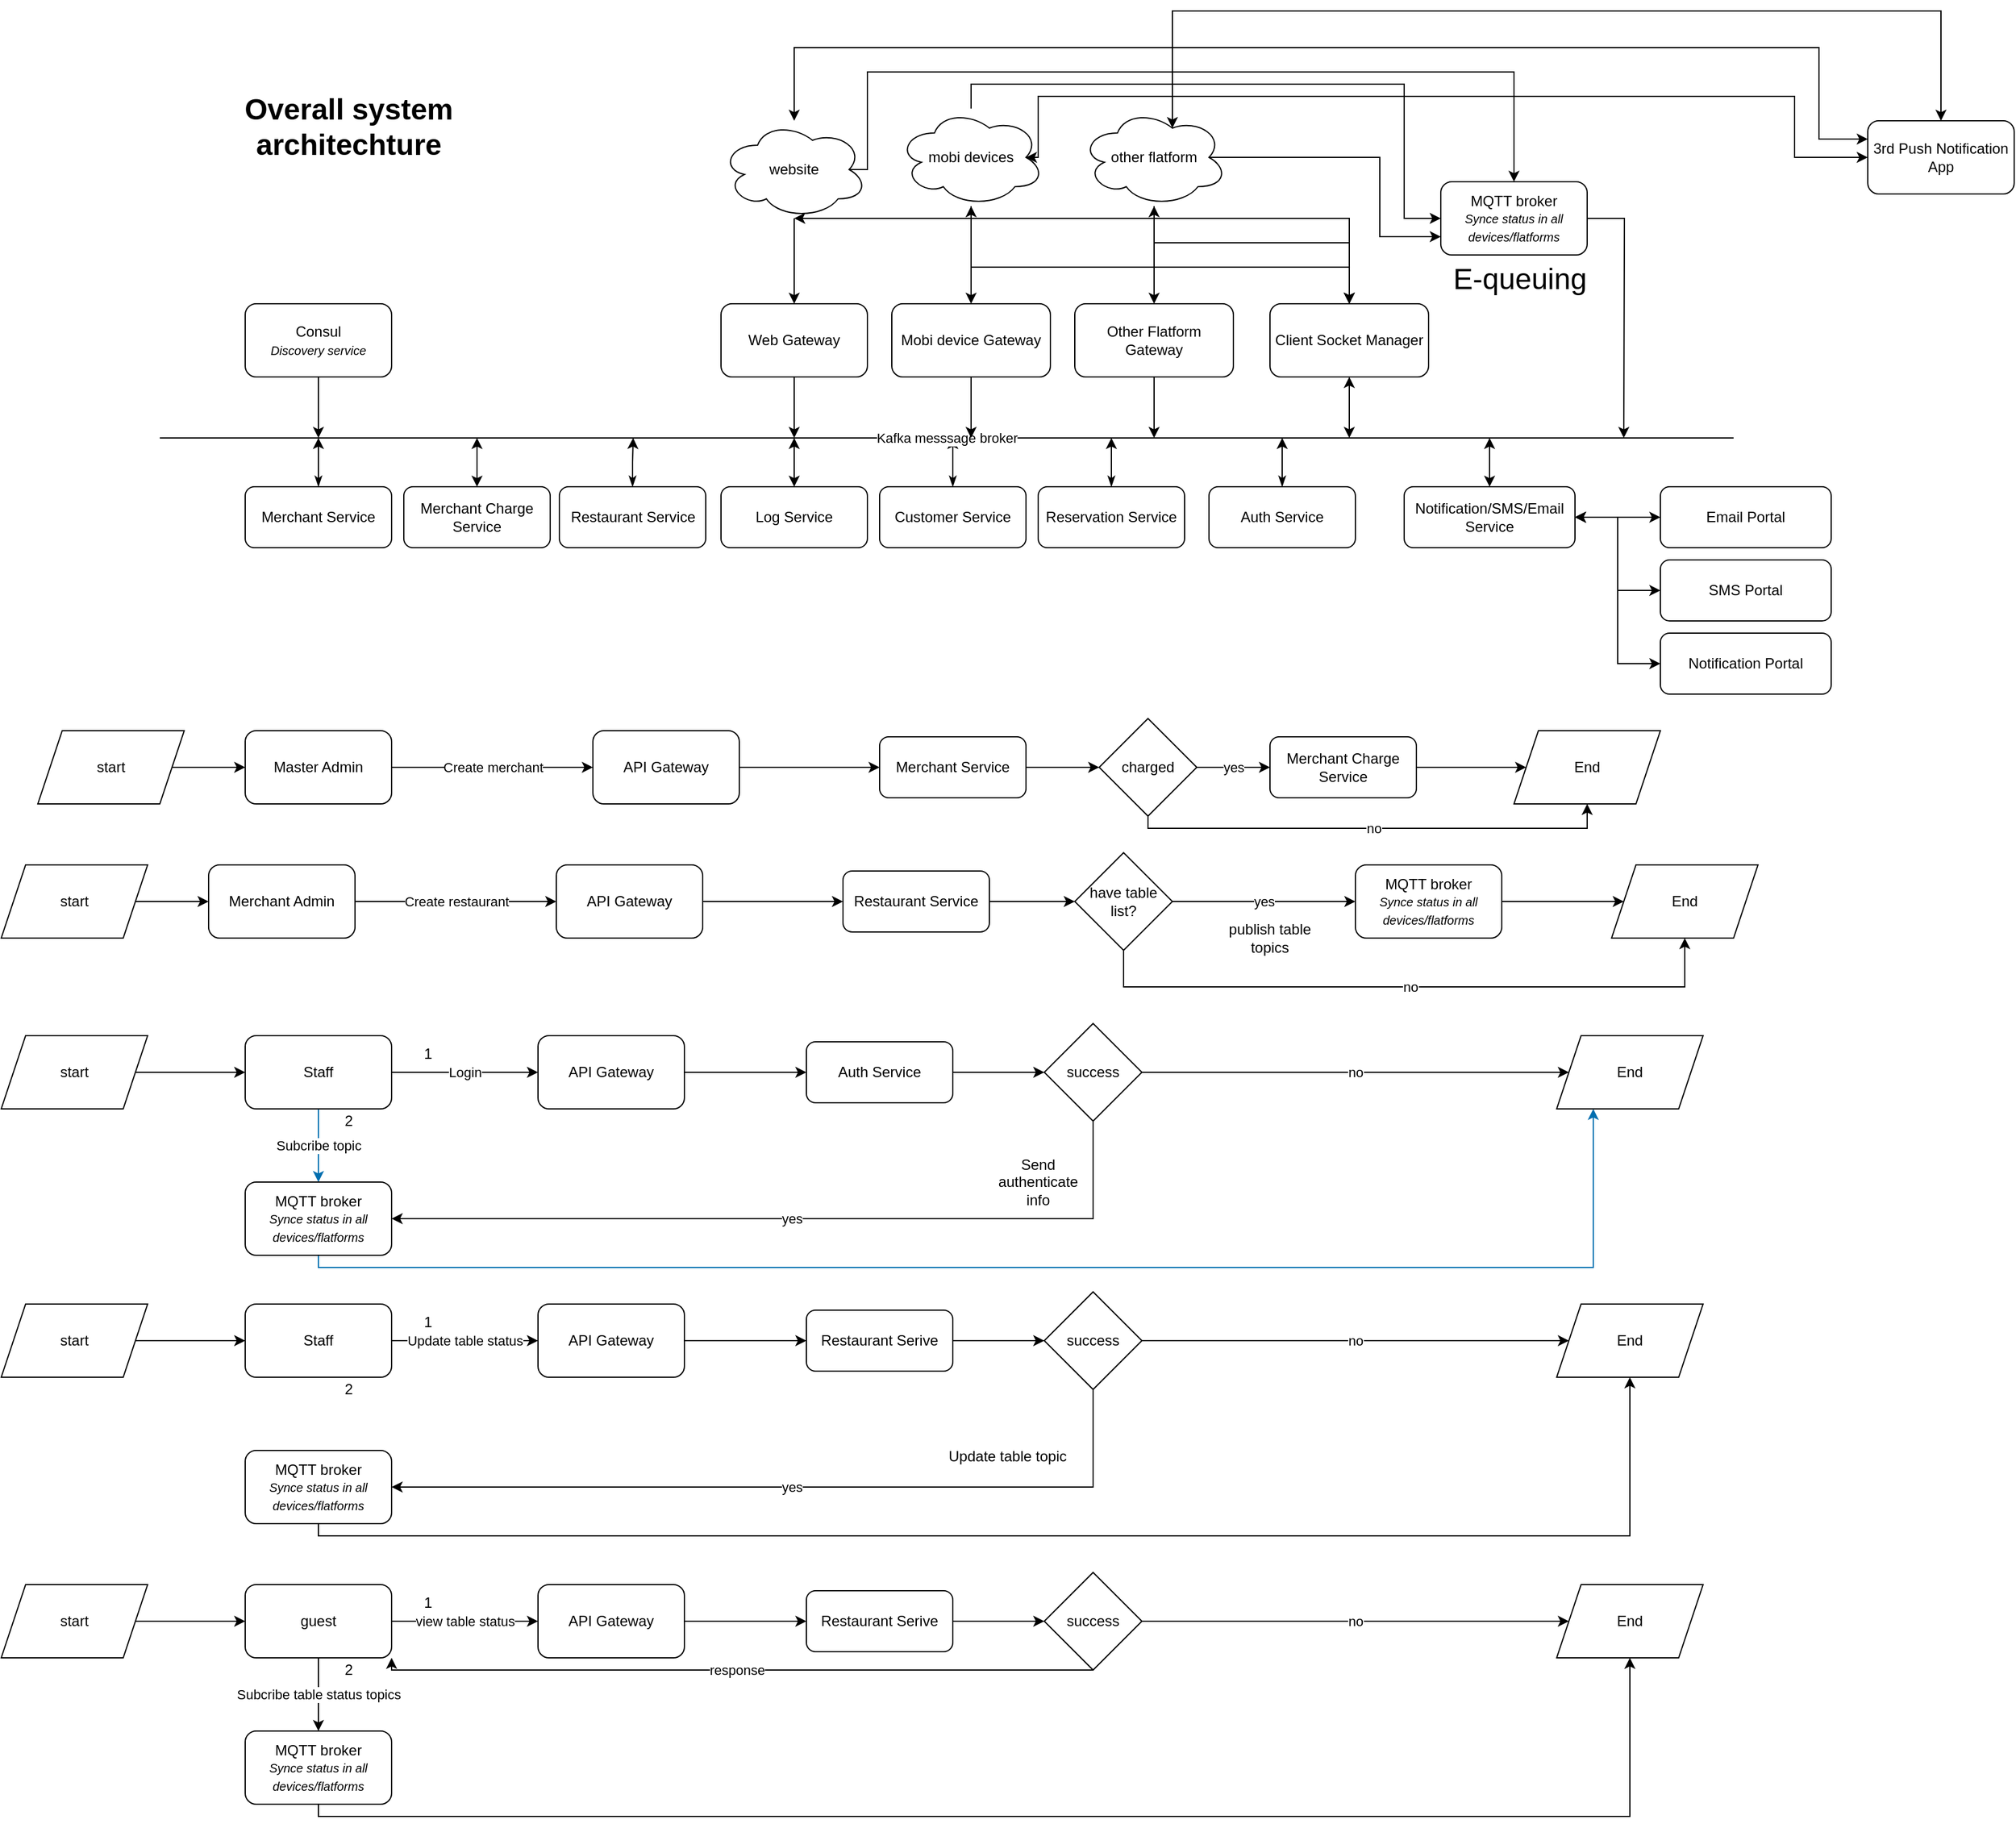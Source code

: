 <mxfile version="14.4.3" type="device" pages="5"><diagram id="mv3Aj7Mnj7foAm6jW4NO" name="System overview"><mxGraphModel dx="3215" dy="2628" grid="1" gridSize="10" guides="1" tooltips="1" connect="1" arrows="1" fold="1" page="1" pageScale="1" pageWidth="850" pageHeight="1100" math="0" shadow="0"><root><mxCell id="0"/><mxCell id="1" parent="0"/><mxCell id="jvzszsjy44Yqd568LTXC-1" style="edgeStyle=orthogonalEdgeStyle;rounded=0;orthogonalLoop=1;jettySize=auto;html=1;startArrow=classicThin;startFill=1;" parent="1" source="jvzszsjy44Yqd568LTXC-2" edge="1"><mxGeometry relative="1" as="geometry"><mxPoint x="140" y="310" as="targetPoint"/></mxGeometry></mxCell><mxCell id="jvzszsjy44Yqd568LTXC-2" value="Merchant Service" style="rounded=1;whiteSpace=wrap;html=1;" parent="1" vertex="1"><mxGeometry x="80" y="350" width="120" height="50" as="geometry"/></mxCell><mxCell id="jvzszsjy44Yqd568LTXC-3" style="edgeStyle=orthogonalEdgeStyle;rounded=0;orthogonalLoop=1;jettySize=auto;html=1;startArrow=classicThin;startFill=1;exitX=0.5;exitY=0;exitDx=0;exitDy=0;" parent="1" source="jvzszsjy44Yqd568LTXC-4" edge="1"><mxGeometry relative="1" as="geometry"><mxPoint x="398" y="310" as="targetPoint"/><Array as="points"><mxPoint x="398" y="330"/><mxPoint x="398" y="330"/></Array></mxGeometry></mxCell><mxCell id="jvzszsjy44Yqd568LTXC-4" value="Restaurant Service" style="rounded=1;whiteSpace=wrap;html=1;" parent="1" vertex="1"><mxGeometry x="337.5" y="350" width="120" height="50" as="geometry"/></mxCell><mxCell id="jvzszsjy44Yqd568LTXC-9" style="edgeStyle=orthogonalEdgeStyle;rounded=0;orthogonalLoop=1;jettySize=auto;html=1;startArrow=classicThin;startFill=1;" parent="1" source="jvzszsjy44Yqd568LTXC-10" edge="1"><mxGeometry relative="1" as="geometry"><mxPoint x="790" y="310" as="targetPoint"/></mxGeometry></mxCell><mxCell id="jvzszsjy44Yqd568LTXC-10" value="Reservation Service" style="rounded=1;whiteSpace=wrap;html=1;" parent="1" vertex="1"><mxGeometry x="730" y="350" width="120" height="50" as="geometry"/></mxCell><mxCell id="jvzszsjy44Yqd568LTXC-11" style="edgeStyle=orthogonalEdgeStyle;rounded=0;orthogonalLoop=1;jettySize=auto;html=1;startArrow=classicThin;startFill=1;" parent="1" source="jvzszsjy44Yqd568LTXC-12" edge="1"><mxGeometry relative="1" as="geometry"><mxPoint x="660" y="310" as="targetPoint"/></mxGeometry></mxCell><mxCell id="jvzszsjy44Yqd568LTXC-12" value="Customer Service" style="rounded=1;whiteSpace=wrap;html=1;" parent="1" vertex="1"><mxGeometry x="600" y="350" width="120" height="50" as="geometry"/></mxCell><mxCell id="jvzszsjy44Yqd568LTXC-13" value="Kafka messsage broker" style="endArrow=none;html=1;" parent="1" edge="1"><mxGeometry width="50" height="50" relative="1" as="geometry"><mxPoint x="10" y="310" as="sourcePoint"/><mxPoint x="1300" y="310" as="targetPoint"/></mxGeometry></mxCell><mxCell id="jvzszsjy44Yqd568LTXC-14" style="edgeStyle=orthogonalEdgeStyle;rounded=0;orthogonalLoop=1;jettySize=auto;html=1;" parent="1" source="jvzszsjy44Yqd568LTXC-15" edge="1"><mxGeometry relative="1" as="geometry"><mxPoint x="530" y="310" as="targetPoint"/></mxGeometry></mxCell><mxCell id="jvzszsjy44Yqd568LTXC-15" value="Web Gateway" style="rounded=1;whiteSpace=wrap;html=1;" parent="1" vertex="1"><mxGeometry x="470" y="200" width="120" height="60" as="geometry"/></mxCell><mxCell id="jvzszsjy44Yqd568LTXC-17" style="edgeStyle=orthogonalEdgeStyle;rounded=0;orthogonalLoop=1;jettySize=auto;html=1;startArrow=classicThin;startFill=1;" parent="1" source="jvzszsjy44Yqd568LTXC-18" edge="1"><mxGeometry relative="1" as="geometry"><mxPoint x="930" y="310" as="targetPoint"/></mxGeometry></mxCell><mxCell id="jvzszsjy44Yqd568LTXC-18" value="Auth Service" style="rounded=1;whiteSpace=wrap;html=1;" parent="1" vertex="1"><mxGeometry x="870" y="350" width="120" height="50" as="geometry"/></mxCell><mxCell id="jvzszsjy44Yqd568LTXC-29" value="&lt;font style=&quot;font-size: 24px;&quot;&gt;Overall system architechture&lt;/font&gt;" style="text;html=1;strokeColor=none;fillColor=none;align=center;verticalAlign=middle;whiteSpace=wrap;rounded=0;fontStyle=1;fontSize=24;" parent="1" vertex="1"><mxGeometry x="20" y="20" width="290" height="70" as="geometry"/></mxCell><mxCell id="jvzszsjy44Yqd568LTXC-31" style="edgeStyle=orthogonalEdgeStyle;rounded=0;orthogonalLoop=1;jettySize=auto;html=1;" parent="1" source="jvzszsjy44Yqd568LTXC-30" edge="1"><mxGeometry relative="1" as="geometry"><mxPoint x="140" y="310" as="targetPoint"/></mxGeometry></mxCell><mxCell id="jvzszsjy44Yqd568LTXC-30" value="Consul&lt;br&gt;&lt;i&gt;&lt;font style=&quot;font-size: 10px&quot;&gt;Discovery service&lt;/font&gt;&lt;/i&gt;" style="rounded=1;whiteSpace=wrap;html=1;" parent="1" vertex="1"><mxGeometry x="80" y="200" width="120" height="60" as="geometry"/></mxCell><mxCell id="jvzszsjy44Yqd568LTXC-44" style="edgeStyle=orthogonalEdgeStyle;rounded=0;orthogonalLoop=1;jettySize=auto;html=1;" parent="1" source="jvzszsjy44Yqd568LTXC-34" edge="1"><mxGeometry relative="1" as="geometry"><mxPoint x="675" y="310" as="targetPoint"/></mxGeometry></mxCell><mxCell id="jvzszsjy44Yqd568LTXC-34" value="Mobi device Gateway" style="rounded=1;whiteSpace=wrap;html=1;" parent="1" vertex="1"><mxGeometry x="610" y="200" width="130" height="60" as="geometry"/></mxCell><mxCell id="jvzszsjy44Yqd568LTXC-45" style="edgeStyle=orthogonalEdgeStyle;rounded=0;orthogonalLoop=1;jettySize=auto;html=1;" parent="1" source="jvzszsjy44Yqd568LTXC-35" edge="1"><mxGeometry relative="1" as="geometry"><mxPoint x="825" y="310" as="targetPoint"/></mxGeometry></mxCell><mxCell id="jvzszsjy44Yqd568LTXC-35" value="Other Flatform Gateway" style="rounded=1;whiteSpace=wrap;html=1;" parent="1" vertex="1"><mxGeometry x="760" y="200" width="130" height="60" as="geometry"/></mxCell><mxCell id="jvzszsjy44Yqd568LTXC-39" style="edgeStyle=orthogonalEdgeStyle;rounded=0;orthogonalLoop=1;jettySize=auto;html=1;" parent="1" source="jvzszsjy44Yqd568LTXC-37" target="jvzszsjy44Yqd568LTXC-15" edge="1"><mxGeometry relative="1" as="geometry"/></mxCell><mxCell id="jvzszsjy44Yqd568LTXC-47" style="edgeStyle=orthogonalEdgeStyle;rounded=0;orthogonalLoop=1;jettySize=auto;html=1;entryX=0.5;entryY=0;entryDx=0;entryDy=0;exitX=0.875;exitY=0.5;exitDx=0;exitDy=0;exitPerimeter=0;" parent="1" source="jvzszsjy44Yqd568LTXC-37" target="jvzszsjy44Yqd568LTXC-46" edge="1"><mxGeometry relative="1" as="geometry"><Array as="points"><mxPoint x="590" y="90"/><mxPoint x="590" y="10"/><mxPoint x="1120" y="10"/></Array></mxGeometry></mxCell><mxCell id="2TEZthADBw39fS9PNUKL-4" style="edgeStyle=orthogonalEdgeStyle;rounded=0;orthogonalLoop=1;jettySize=auto;html=1;startArrow=classic;startFill=1;" parent="1" source="jvzszsjy44Yqd568LTXC-37" target="2TEZthADBw39fS9PNUKL-1" edge="1"><mxGeometry relative="1" as="geometry"><Array as="points"><mxPoint x="985" y="130"/></Array></mxGeometry></mxCell><mxCell id="2TEZthADBw39fS9PNUKL-20" style="edgeStyle=orthogonalEdgeStyle;rounded=0;orthogonalLoop=1;jettySize=auto;html=1;entryX=0;entryY=0.25;entryDx=0;entryDy=0;startArrow=classic;startFill=1;" parent="1" source="jvzszsjy44Yqd568LTXC-37" target="2TEZthADBw39fS9PNUKL-17" edge="1"><mxGeometry relative="1" as="geometry"><Array as="points"><mxPoint x="530" y="-10"/><mxPoint x="1370" y="-10"/><mxPoint x="1370" y="65"/></Array></mxGeometry></mxCell><mxCell id="jvzszsjy44Yqd568LTXC-37" value="website" style="ellipse;shape=cloud;whiteSpace=wrap;html=1;" parent="1" vertex="1"><mxGeometry x="470" y="50" width="120" height="80" as="geometry"/></mxCell><mxCell id="jvzszsjy44Yqd568LTXC-42" style="edgeStyle=orthogonalEdgeStyle;rounded=0;orthogonalLoop=1;jettySize=auto;html=1;entryX=0.5;entryY=0;entryDx=0;entryDy=0;" parent="1" source="jvzszsjy44Yqd568LTXC-40" target="jvzszsjy44Yqd568LTXC-34" edge="1"><mxGeometry relative="1" as="geometry"/></mxCell><mxCell id="jvzszsjy44Yqd568LTXC-48" style="edgeStyle=orthogonalEdgeStyle;rounded=0;orthogonalLoop=1;jettySize=auto;html=1;entryX=0;entryY=0.5;entryDx=0;entryDy=0;" parent="1" source="jvzszsjy44Yqd568LTXC-40" target="jvzszsjy44Yqd568LTXC-46" edge="1"><mxGeometry relative="1" as="geometry"><Array as="points"><mxPoint x="675" y="20"/><mxPoint x="1030" y="20"/><mxPoint x="1030" y="130"/></Array></mxGeometry></mxCell><mxCell id="2TEZthADBw39fS9PNUKL-2" style="edgeStyle=orthogonalEdgeStyle;rounded=0;orthogonalLoop=1;jettySize=auto;html=1;entryX=0.5;entryY=0;entryDx=0;entryDy=0;startArrow=classic;startFill=1;" parent="1" source="jvzszsjy44Yqd568LTXC-40" target="2TEZthADBw39fS9PNUKL-1" edge="1"><mxGeometry relative="1" as="geometry"><Array as="points"><mxPoint x="675" y="170"/><mxPoint x="985" y="170"/></Array></mxGeometry></mxCell><mxCell id="2TEZthADBw39fS9PNUKL-19" style="edgeStyle=orthogonalEdgeStyle;rounded=0;orthogonalLoop=1;jettySize=auto;html=1;entryX=0;entryY=0.5;entryDx=0;entryDy=0;startArrow=classic;startFill=1;exitX=0.875;exitY=0.5;exitDx=0;exitDy=0;exitPerimeter=0;" parent="1" source="jvzszsjy44Yqd568LTXC-40" target="2TEZthADBw39fS9PNUKL-17" edge="1"><mxGeometry relative="1" as="geometry"><Array as="points"><mxPoint x="730" y="80"/><mxPoint x="730" y="30"/><mxPoint x="1350" y="30"/><mxPoint x="1350" y="80"/></Array></mxGeometry></mxCell><mxCell id="jvzszsjy44Yqd568LTXC-40" value="mobi devices" style="ellipse;shape=cloud;whiteSpace=wrap;html=1;" parent="1" vertex="1"><mxGeometry x="615" y="40" width="120" height="80" as="geometry"/></mxCell><mxCell id="jvzszsjy44Yqd568LTXC-43" style="edgeStyle=orthogonalEdgeStyle;rounded=0;orthogonalLoop=1;jettySize=auto;html=1;entryX=0.5;entryY=0;entryDx=0;entryDy=0;" parent="1" source="jvzszsjy44Yqd568LTXC-41" target="jvzszsjy44Yqd568LTXC-35" edge="1"><mxGeometry relative="1" as="geometry"/></mxCell><mxCell id="jvzszsjy44Yqd568LTXC-49" style="edgeStyle=orthogonalEdgeStyle;rounded=0;orthogonalLoop=1;jettySize=auto;html=1;entryX=0;entryY=0.75;entryDx=0;entryDy=0;exitX=0.875;exitY=0.5;exitDx=0;exitDy=0;exitPerimeter=0;" parent="1" source="jvzszsjy44Yqd568LTXC-41" target="jvzszsjy44Yqd568LTXC-46" edge="1"><mxGeometry relative="1" as="geometry"><Array as="points"><mxPoint x="1010" y="80"/><mxPoint x="1010" y="145"/></Array></mxGeometry></mxCell><mxCell id="2TEZthADBw39fS9PNUKL-3" style="edgeStyle=orthogonalEdgeStyle;rounded=0;orthogonalLoop=1;jettySize=auto;html=1;entryX=0.5;entryY=0;entryDx=0;entryDy=0;startArrow=classic;startFill=1;" parent="1" source="jvzszsjy44Yqd568LTXC-41" target="2TEZthADBw39fS9PNUKL-1" edge="1"><mxGeometry relative="1" as="geometry"><Array as="points"><mxPoint x="825" y="150"/><mxPoint x="985" y="150"/></Array></mxGeometry></mxCell><mxCell id="2TEZthADBw39fS9PNUKL-18" style="edgeStyle=orthogonalEdgeStyle;rounded=0;orthogonalLoop=1;jettySize=auto;html=1;startArrow=classic;startFill=1;exitX=0.625;exitY=0.2;exitDx=0;exitDy=0;exitPerimeter=0;" parent="1" source="jvzszsjy44Yqd568LTXC-41" target="2TEZthADBw39fS9PNUKL-17" edge="1"><mxGeometry relative="1" as="geometry"><Array as="points"><mxPoint x="840" y="-40"/><mxPoint x="1470" y="-40"/></Array></mxGeometry></mxCell><mxCell id="jvzszsjy44Yqd568LTXC-41" value="other flatform" style="ellipse;shape=cloud;whiteSpace=wrap;html=1;" parent="1" vertex="1"><mxGeometry x="765" y="40" width="120" height="80" as="geometry"/></mxCell><mxCell id="cWSNJ8YmiPvaKanRmCzh-2" style="edgeStyle=orthogonalEdgeStyle;rounded=0;orthogonalLoop=1;jettySize=auto;html=1;fontSize=24;" parent="1" source="jvzszsjy44Yqd568LTXC-46" edge="1"><mxGeometry relative="1" as="geometry"><mxPoint x="1210" y="310" as="targetPoint"/></mxGeometry></mxCell><mxCell id="jvzszsjy44Yqd568LTXC-46" value="MQTT broker&lt;br style=&quot;font-size: 11px&quot;&gt;&lt;font size=&quot;1&quot;&gt;&lt;i&gt;Synce status in all devices/flatforms&lt;/i&gt;&lt;/font&gt;" style="rounded=1;whiteSpace=wrap;html=1;" parent="1" vertex="1"><mxGeometry x="1060" y="100" width="120" height="60" as="geometry"/></mxCell><mxCell id="cWSNJ8YmiPvaKanRmCzh-1" value="E-queuing" style="text;html=1;strokeColor=none;fillColor=none;align=center;verticalAlign=middle;whiteSpace=wrap;rounded=0;fontSize=24;" parent="1" vertex="1"><mxGeometry x="1050" y="170" width="150" height="20" as="geometry"/></mxCell><mxCell id="2TEZthADBw39fS9PNUKL-6" style="edgeStyle=orthogonalEdgeStyle;rounded=0;orthogonalLoop=1;jettySize=auto;html=1;startArrow=classic;startFill=1;" parent="1" source="2ooSsdfXWaGJOy-cRfob-1" edge="1"><mxGeometry relative="1" as="geometry"><mxPoint x="270" y="310" as="targetPoint"/></mxGeometry></mxCell><mxCell id="2ooSsdfXWaGJOy-cRfob-1" value="Merchant Charge Service" style="rounded=1;whiteSpace=wrap;html=1;" parent="1" vertex="1"><mxGeometry x="210" y="350" width="120" height="50" as="geometry"/></mxCell><mxCell id="2TEZthADBw39fS9PNUKL-5" style="edgeStyle=orthogonalEdgeStyle;rounded=0;orthogonalLoop=1;jettySize=auto;html=1;startArrow=classic;startFill=1;" parent="1" source="2TEZthADBw39fS9PNUKL-1" edge="1"><mxGeometry relative="1" as="geometry"><mxPoint x="985" y="310" as="targetPoint"/></mxGeometry></mxCell><mxCell id="2TEZthADBw39fS9PNUKL-1" value="Client Socket Manager" style="rounded=1;whiteSpace=wrap;html=1;" parent="1" vertex="1"><mxGeometry x="920" y="200" width="130" height="60" as="geometry"/></mxCell><mxCell id="2TEZthADBw39fS9PNUKL-8" style="edgeStyle=orthogonalEdgeStyle;rounded=0;orthogonalLoop=1;jettySize=auto;html=1;startArrow=classic;startFill=1;" parent="1" source="2TEZthADBw39fS9PNUKL-7" edge="1"><mxGeometry relative="1" as="geometry"><mxPoint x="1100" y="310" as="targetPoint"/></mxGeometry></mxCell><mxCell id="2TEZthADBw39fS9PNUKL-12" style="edgeStyle=orthogonalEdgeStyle;rounded=0;orthogonalLoop=1;jettySize=auto;html=1;entryX=0;entryY=0.5;entryDx=0;entryDy=0;startArrow=classic;startFill=1;" parent="1" source="2TEZthADBw39fS9PNUKL-7" target="2TEZthADBw39fS9PNUKL-9" edge="1"><mxGeometry relative="1" as="geometry"/></mxCell><mxCell id="2TEZthADBw39fS9PNUKL-13" style="edgeStyle=orthogonalEdgeStyle;rounded=0;orthogonalLoop=1;jettySize=auto;html=1;entryX=0;entryY=0.5;entryDx=0;entryDy=0;startArrow=classic;startFill=1;" parent="1" source="2TEZthADBw39fS9PNUKL-7" target="2TEZthADBw39fS9PNUKL-10" edge="1"><mxGeometry relative="1" as="geometry"/></mxCell><mxCell id="2TEZthADBw39fS9PNUKL-14" style="edgeStyle=orthogonalEdgeStyle;rounded=0;orthogonalLoop=1;jettySize=auto;html=1;entryX=0;entryY=0.5;entryDx=0;entryDy=0;startArrow=classic;startFill=1;" parent="1" source="2TEZthADBw39fS9PNUKL-7" target="2TEZthADBw39fS9PNUKL-11" edge="1"><mxGeometry relative="1" as="geometry"/></mxCell><mxCell id="2TEZthADBw39fS9PNUKL-7" value="Notification/SMS/Email Service" style="rounded=1;whiteSpace=wrap;html=1;" parent="1" vertex="1"><mxGeometry x="1030" y="350" width="140" height="50" as="geometry"/></mxCell><mxCell id="2TEZthADBw39fS9PNUKL-9" value="Email Portal" style="rounded=1;whiteSpace=wrap;html=1;" parent="1" vertex="1"><mxGeometry x="1240" y="350" width="140" height="50" as="geometry"/></mxCell><mxCell id="2TEZthADBw39fS9PNUKL-10" value="SMS Portal" style="rounded=1;whiteSpace=wrap;html=1;" parent="1" vertex="1"><mxGeometry x="1240" y="410" width="140" height="50" as="geometry"/></mxCell><mxCell id="2TEZthADBw39fS9PNUKL-11" value="Notification Portal" style="rounded=1;whiteSpace=wrap;html=1;" parent="1" vertex="1"><mxGeometry x="1240" y="470" width="140" height="50" as="geometry"/></mxCell><mxCell id="2TEZthADBw39fS9PNUKL-16" style="edgeStyle=orthogonalEdgeStyle;rounded=0;orthogonalLoop=1;jettySize=auto;html=1;startArrow=classic;startFill=1;" parent="1" source="2TEZthADBw39fS9PNUKL-15" edge="1"><mxGeometry relative="1" as="geometry"><mxPoint x="530" y="310" as="targetPoint"/></mxGeometry></mxCell><mxCell id="2TEZthADBw39fS9PNUKL-15" value="Log Service" style="rounded=1;whiteSpace=wrap;html=1;" parent="1" vertex="1"><mxGeometry x="470" y="350" width="120" height="50" as="geometry"/></mxCell><mxCell id="2TEZthADBw39fS9PNUKL-17" value="3rd Push Notification App" style="rounded=1;whiteSpace=wrap;html=1;" parent="1" vertex="1"><mxGeometry x="1410" y="50" width="120" height="60" as="geometry"/></mxCell><mxCell id="VZJZhJpdHXPa59nJHr05-29" value="Create merchant" style="edgeStyle=orthogonalEdgeStyle;rounded=0;orthogonalLoop=1;jettySize=auto;html=1;entryX=0;entryY=0.5;entryDx=0;entryDy=0;startArrow=none;startFill=0;" edge="1" parent="1" source="VZJZhJpdHXPa59nJHr05-27" target="VZJZhJpdHXPa59nJHr05-28"><mxGeometry relative="1" as="geometry"/></mxCell><mxCell id="VZJZhJpdHXPa59nJHr05-27" value="Master Admin" style="rounded=1;whiteSpace=wrap;html=1;" vertex="1" parent="1"><mxGeometry x="80" y="550" width="120" height="60" as="geometry"/></mxCell><mxCell id="VZJZhJpdHXPa59nJHr05-31" style="edgeStyle=orthogonalEdgeStyle;rounded=0;orthogonalLoop=1;jettySize=auto;html=1;entryX=0;entryY=0.5;entryDx=0;entryDy=0;startArrow=none;startFill=0;" edge="1" parent="1" source="VZJZhJpdHXPa59nJHr05-28" target="VZJZhJpdHXPa59nJHr05-30"><mxGeometry relative="1" as="geometry"/></mxCell><mxCell id="VZJZhJpdHXPa59nJHr05-28" value="API Gateway" style="rounded=1;whiteSpace=wrap;html=1;" vertex="1" parent="1"><mxGeometry x="365" y="550" width="120" height="60" as="geometry"/></mxCell><mxCell id="VZJZhJpdHXPa59nJHr05-39" style="edgeStyle=orthogonalEdgeStyle;rounded=0;orthogonalLoop=1;jettySize=auto;html=1;entryX=0;entryY=0.5;entryDx=0;entryDy=0;startArrow=none;startFill=0;" edge="1" parent="1" source="VZJZhJpdHXPa59nJHr05-30" target="VZJZhJpdHXPa59nJHr05-38"><mxGeometry relative="1" as="geometry"/></mxCell><mxCell id="VZJZhJpdHXPa59nJHr05-30" value="Merchant Service" style="rounded=1;whiteSpace=wrap;html=1;" vertex="1" parent="1"><mxGeometry x="600" y="555" width="120" height="50" as="geometry"/></mxCell><mxCell id="VZJZhJpdHXPa59nJHr05-35" style="edgeStyle=orthogonalEdgeStyle;rounded=0;orthogonalLoop=1;jettySize=auto;html=1;startArrow=none;startFill=0;" edge="1" parent="1" source="VZJZhJpdHXPa59nJHr05-34" target="VZJZhJpdHXPa59nJHr05-27"><mxGeometry relative="1" as="geometry"/></mxCell><mxCell id="VZJZhJpdHXPa59nJHr05-34" value="start" style="shape=parallelogram;perimeter=parallelogramPerimeter;whiteSpace=wrap;html=1;fixedSize=1;" vertex="1" parent="1"><mxGeometry x="-90" y="550" width="120" height="60" as="geometry"/></mxCell><mxCell id="VZJZhJpdHXPa59nJHr05-45" value="yes" style="edgeStyle=orthogonalEdgeStyle;rounded=0;orthogonalLoop=1;jettySize=auto;html=1;startArrow=none;startFill=0;" edge="1" parent="1" source="VZJZhJpdHXPa59nJHr05-38" target="VZJZhJpdHXPa59nJHr05-44"><mxGeometry relative="1" as="geometry"/></mxCell><mxCell id="VZJZhJpdHXPa59nJHr05-48" value="no" style="edgeStyle=orthogonalEdgeStyle;rounded=0;orthogonalLoop=1;jettySize=auto;html=1;entryX=0.5;entryY=1;entryDx=0;entryDy=0;startArrow=none;startFill=0;" edge="1" parent="1" source="VZJZhJpdHXPa59nJHr05-38" target="VZJZhJpdHXPa59nJHr05-46"><mxGeometry relative="1" as="geometry"><Array as="points"><mxPoint x="820" y="630"/><mxPoint x="1180" y="630"/></Array></mxGeometry></mxCell><mxCell id="VZJZhJpdHXPa59nJHr05-38" value="charged" style="rhombus;whiteSpace=wrap;html=1;" vertex="1" parent="1"><mxGeometry x="780" y="540" width="80" height="80" as="geometry"/></mxCell><mxCell id="VZJZhJpdHXPa59nJHr05-47" style="edgeStyle=orthogonalEdgeStyle;rounded=0;orthogonalLoop=1;jettySize=auto;html=1;entryX=0;entryY=0.5;entryDx=0;entryDy=0;startArrow=none;startFill=0;" edge="1" parent="1" source="VZJZhJpdHXPa59nJHr05-44" target="VZJZhJpdHXPa59nJHr05-46"><mxGeometry relative="1" as="geometry"/></mxCell><mxCell id="VZJZhJpdHXPa59nJHr05-44" value="Merchant Charge Service" style="rounded=1;whiteSpace=wrap;html=1;" vertex="1" parent="1"><mxGeometry x="920" y="555" width="120" height="50" as="geometry"/></mxCell><mxCell id="VZJZhJpdHXPa59nJHr05-46" value="End" style="shape=parallelogram;perimeter=parallelogramPerimeter;whiteSpace=wrap;html=1;fixedSize=1;" vertex="1" parent="1"><mxGeometry x="1120" y="550" width="120" height="60" as="geometry"/></mxCell><mxCell id="VZJZhJpdHXPa59nJHr05-49" value="Create restaurant" style="edgeStyle=orthogonalEdgeStyle;rounded=0;orthogonalLoop=1;jettySize=auto;html=1;entryX=0;entryY=0.5;entryDx=0;entryDy=0;startArrow=none;startFill=0;" edge="1" parent="1" source="VZJZhJpdHXPa59nJHr05-50" target="VZJZhJpdHXPa59nJHr05-52"><mxGeometry relative="1" as="geometry"/></mxCell><mxCell id="VZJZhJpdHXPa59nJHr05-50" value="Merchant Admin" style="rounded=1;whiteSpace=wrap;html=1;" vertex="1" parent="1"><mxGeometry x="50" y="660" width="120" height="60" as="geometry"/></mxCell><mxCell id="VZJZhJpdHXPa59nJHr05-51" style="edgeStyle=orthogonalEdgeStyle;rounded=0;orthogonalLoop=1;jettySize=auto;html=1;entryX=0;entryY=0.5;entryDx=0;entryDy=0;startArrow=none;startFill=0;" edge="1" parent="1" source="VZJZhJpdHXPa59nJHr05-52" target="VZJZhJpdHXPa59nJHr05-53"><mxGeometry relative="1" as="geometry"/></mxCell><mxCell id="VZJZhJpdHXPa59nJHr05-52" value="API Gateway" style="rounded=1;whiteSpace=wrap;html=1;" vertex="1" parent="1"><mxGeometry x="335" y="660" width="120" height="60" as="geometry"/></mxCell><mxCell id="VZJZhJpdHXPa59nJHr05-57" value="" style="edgeStyle=orthogonalEdgeStyle;rounded=0;orthogonalLoop=1;jettySize=auto;html=1;startArrow=none;startFill=0;" edge="1" parent="1" source="VZJZhJpdHXPa59nJHr05-53" target="VZJZhJpdHXPa59nJHr05-56"><mxGeometry relative="1" as="geometry"/></mxCell><mxCell id="VZJZhJpdHXPa59nJHr05-53" value="Restaurant Service" style="rounded=1;whiteSpace=wrap;html=1;" vertex="1" parent="1"><mxGeometry x="570" y="665" width="120" height="50" as="geometry"/></mxCell><mxCell id="VZJZhJpdHXPa59nJHr05-55" value="" style="edgeStyle=orthogonalEdgeStyle;rounded=0;orthogonalLoop=1;jettySize=auto;html=1;startArrow=none;startFill=0;" edge="1" parent="1" source="VZJZhJpdHXPa59nJHr05-54" target="VZJZhJpdHXPa59nJHr05-50"><mxGeometry relative="1" as="geometry"/></mxCell><mxCell id="VZJZhJpdHXPa59nJHr05-54" value="start" style="shape=parallelogram;perimeter=parallelogramPerimeter;whiteSpace=wrap;html=1;fixedSize=1;" vertex="1" parent="1"><mxGeometry x="-120" y="660" width="120" height="60" as="geometry"/></mxCell><mxCell id="VZJZhJpdHXPa59nJHr05-59" value="yes" style="edgeStyle=orthogonalEdgeStyle;rounded=0;orthogonalLoop=1;jettySize=auto;html=1;entryX=0;entryY=0.5;entryDx=0;entryDy=0;startArrow=none;startFill=0;" edge="1" parent="1" source="VZJZhJpdHXPa59nJHr05-56" target="VZJZhJpdHXPa59nJHr05-60"><mxGeometry relative="1" as="geometry"><mxPoint x="900.0" y="690" as="targetPoint"/></mxGeometry></mxCell><mxCell id="VZJZhJpdHXPa59nJHr05-65" value="no" style="edgeStyle=orthogonalEdgeStyle;rounded=0;orthogonalLoop=1;jettySize=auto;html=1;entryX=0.5;entryY=1;entryDx=0;entryDy=0;startArrow=none;startFill=0;" edge="1" parent="1" source="VZJZhJpdHXPa59nJHr05-56" target="VZJZhJpdHXPa59nJHr05-63"><mxGeometry relative="1" as="geometry"><Array as="points"><mxPoint x="800" y="760"/><mxPoint x="1260" y="760"/></Array></mxGeometry></mxCell><mxCell id="VZJZhJpdHXPa59nJHr05-56" value="have table list?" style="rhombus;whiteSpace=wrap;html=1;" vertex="1" parent="1"><mxGeometry x="760" y="650" width="80" height="80" as="geometry"/></mxCell><mxCell id="VZJZhJpdHXPa59nJHr05-64" value="" style="edgeStyle=orthogonalEdgeStyle;rounded=0;orthogonalLoop=1;jettySize=auto;html=1;startArrow=none;startFill=0;" edge="1" parent="1" source="VZJZhJpdHXPa59nJHr05-60" target="VZJZhJpdHXPa59nJHr05-63"><mxGeometry relative="1" as="geometry"/></mxCell><mxCell id="VZJZhJpdHXPa59nJHr05-60" value="MQTT broker&lt;br style=&quot;font-size: 11px&quot;&gt;&lt;font size=&quot;1&quot;&gt;&lt;i&gt;Synce status in all devices/flatforms&lt;/i&gt;&lt;/font&gt;" style="rounded=1;whiteSpace=wrap;html=1;" vertex="1" parent="1"><mxGeometry x="990" y="660" width="120" height="60" as="geometry"/></mxCell><mxCell id="VZJZhJpdHXPa59nJHr05-61" value="publish table topics" style="text;html=1;strokeColor=none;fillColor=none;align=center;verticalAlign=middle;whiteSpace=wrap;rounded=0;" vertex="1" parent="1"><mxGeometry x="870" y="710" width="100" height="20" as="geometry"/></mxCell><mxCell id="VZJZhJpdHXPa59nJHr05-63" value="End" style="shape=parallelogram;perimeter=parallelogramPerimeter;whiteSpace=wrap;html=1;fixedSize=1;" vertex="1" parent="1"><mxGeometry x="1200" y="660" width="120" height="60" as="geometry"/></mxCell><mxCell id="VZJZhJpdHXPa59nJHr05-68" style="edgeStyle=orthogonalEdgeStyle;rounded=0;orthogonalLoop=1;jettySize=auto;html=1;entryX=0;entryY=0.5;entryDx=0;entryDy=0;startArrow=none;startFill=0;" edge="1" parent="1" source="VZJZhJpdHXPa59nJHr05-66" target="VZJZhJpdHXPa59nJHr05-67"><mxGeometry relative="1" as="geometry"/></mxCell><mxCell id="VZJZhJpdHXPa59nJHr05-66" value="start" style="shape=parallelogram;perimeter=parallelogramPerimeter;whiteSpace=wrap;html=1;fixedSize=1;" vertex="1" parent="1"><mxGeometry x="-120" y="800" width="120" height="60" as="geometry"/></mxCell><mxCell id="VZJZhJpdHXPa59nJHr05-70" value="Login" style="edgeStyle=orthogonalEdgeStyle;rounded=0;orthogonalLoop=1;jettySize=auto;html=1;entryX=0;entryY=0.5;entryDx=0;entryDy=0;startArrow=none;startFill=0;" edge="1" parent="1" source="VZJZhJpdHXPa59nJHr05-67" target="VZJZhJpdHXPa59nJHr05-69"><mxGeometry relative="1" as="geometry"/></mxCell><mxCell id="VZJZhJpdHXPa59nJHr05-84" value="Subcribe topic" style="edgeStyle=orthogonalEdgeStyle;rounded=0;orthogonalLoop=1;jettySize=auto;html=1;startArrow=none;startFill=0;fillColor=#1ba1e2;strokeColor=#006EAF;" edge="1" parent="1" source="VZJZhJpdHXPa59nJHr05-67" target="VZJZhJpdHXPa59nJHr05-75"><mxGeometry relative="1" as="geometry"/></mxCell><mxCell id="VZJZhJpdHXPa59nJHr05-67" value="Staff" style="rounded=1;whiteSpace=wrap;html=1;" vertex="1" parent="1"><mxGeometry x="80" y="800" width="120" height="60" as="geometry"/></mxCell><mxCell id="VZJZhJpdHXPa59nJHr05-72" style="edgeStyle=orthogonalEdgeStyle;rounded=0;orthogonalLoop=1;jettySize=auto;html=1;entryX=0;entryY=0.5;entryDx=0;entryDy=0;startArrow=none;startFill=0;" edge="1" parent="1" source="VZJZhJpdHXPa59nJHr05-69" target="VZJZhJpdHXPa59nJHr05-71"><mxGeometry relative="1" as="geometry"/></mxCell><mxCell id="VZJZhJpdHXPa59nJHr05-69" value="API Gateway" style="rounded=1;whiteSpace=wrap;html=1;" vertex="1" parent="1"><mxGeometry x="320" y="800" width="120" height="60" as="geometry"/></mxCell><mxCell id="VZJZhJpdHXPa59nJHr05-74" style="edgeStyle=orthogonalEdgeStyle;rounded=0;orthogonalLoop=1;jettySize=auto;html=1;entryX=0;entryY=0.5;entryDx=0;entryDy=0;startArrow=none;startFill=0;" edge="1" parent="1" source="VZJZhJpdHXPa59nJHr05-71" target="VZJZhJpdHXPa59nJHr05-73"><mxGeometry relative="1" as="geometry"/></mxCell><mxCell id="VZJZhJpdHXPa59nJHr05-71" value="Auth Service" style="rounded=1;whiteSpace=wrap;html=1;" vertex="1" parent="1"><mxGeometry x="540" y="805" width="120" height="50" as="geometry"/></mxCell><mxCell id="VZJZhJpdHXPa59nJHr05-76" value="yes" style="edgeStyle=orthogonalEdgeStyle;rounded=0;orthogonalLoop=1;jettySize=auto;html=1;entryX=1;entryY=0.5;entryDx=0;entryDy=0;startArrow=none;startFill=0;" edge="1" parent="1" source="VZJZhJpdHXPa59nJHr05-73" target="VZJZhJpdHXPa59nJHr05-75"><mxGeometry relative="1" as="geometry"><Array as="points"><mxPoint x="775" y="950"/></Array></mxGeometry></mxCell><mxCell id="VZJZhJpdHXPa59nJHr05-80" value="no" style="edgeStyle=orthogonalEdgeStyle;rounded=0;orthogonalLoop=1;jettySize=auto;html=1;entryX=0;entryY=0.5;entryDx=0;entryDy=0;startArrow=none;startFill=0;" edge="1" parent="1" source="VZJZhJpdHXPa59nJHr05-73" target="VZJZhJpdHXPa59nJHr05-79"><mxGeometry relative="1" as="geometry"/></mxCell><mxCell id="VZJZhJpdHXPa59nJHr05-73" value="success" style="rhombus;whiteSpace=wrap;html=1;" vertex="1" parent="1"><mxGeometry x="735" y="790" width="80" height="80" as="geometry"/></mxCell><mxCell id="VZJZhJpdHXPa59nJHr05-103" style="edgeStyle=orthogonalEdgeStyle;rounded=0;orthogonalLoop=1;jettySize=auto;html=1;entryX=0.25;entryY=1;entryDx=0;entryDy=0;startArrow=none;startFill=0;fillColor=#1ba1e2;strokeColor=#006EAF;" edge="1" parent="1" source="VZJZhJpdHXPa59nJHr05-75" target="VZJZhJpdHXPa59nJHr05-79"><mxGeometry relative="1" as="geometry"><Array as="points"><mxPoint x="140" y="990"/><mxPoint x="1185" y="990"/></Array></mxGeometry></mxCell><mxCell id="VZJZhJpdHXPa59nJHr05-75" value="MQTT broker&lt;br style=&quot;font-size: 11px&quot;&gt;&lt;font size=&quot;1&quot;&gt;&lt;i&gt;Synce status in all devices/flatforms&lt;/i&gt;&lt;/font&gt;" style="rounded=1;whiteSpace=wrap;html=1;" vertex="1" parent="1"><mxGeometry x="80" y="920" width="120" height="60" as="geometry"/></mxCell><mxCell id="VZJZhJpdHXPa59nJHr05-77" value="Send authenticate info" style="text;html=1;strokeColor=none;fillColor=none;align=center;verticalAlign=middle;whiteSpace=wrap;rounded=0;" vertex="1" parent="1"><mxGeometry x="710" y="910" width="40" height="20" as="geometry"/></mxCell><mxCell id="VZJZhJpdHXPa59nJHr05-79" value="End" style="shape=parallelogram;perimeter=parallelogramPerimeter;whiteSpace=wrap;html=1;fixedSize=1;" vertex="1" parent="1"><mxGeometry x="1155" y="800" width="120" height="60" as="geometry"/></mxCell><mxCell id="VZJZhJpdHXPa59nJHr05-81" value="1" style="text;html=1;strokeColor=none;fillColor=none;align=center;verticalAlign=middle;whiteSpace=wrap;rounded=0;" vertex="1" parent="1"><mxGeometry x="210" y="805" width="40" height="20" as="geometry"/></mxCell><mxCell id="VZJZhJpdHXPa59nJHr05-83" value="2" style="text;html=1;strokeColor=none;fillColor=none;align=center;verticalAlign=middle;whiteSpace=wrap;rounded=0;" vertex="1" parent="1"><mxGeometry x="145" y="860" width="40" height="20" as="geometry"/></mxCell><mxCell id="VZJZhJpdHXPa59nJHr05-85" style="edgeStyle=orthogonalEdgeStyle;rounded=0;orthogonalLoop=1;jettySize=auto;html=1;entryX=0;entryY=0.5;entryDx=0;entryDy=0;startArrow=none;startFill=0;" edge="1" parent="1" source="VZJZhJpdHXPa59nJHr05-86" target="VZJZhJpdHXPa59nJHr05-89"><mxGeometry relative="1" as="geometry"/></mxCell><mxCell id="VZJZhJpdHXPa59nJHr05-86" value="start" style="shape=parallelogram;perimeter=parallelogramPerimeter;whiteSpace=wrap;html=1;fixedSize=1;" vertex="1" parent="1"><mxGeometry x="-120" y="1020" width="120" height="60" as="geometry"/></mxCell><mxCell id="VZJZhJpdHXPa59nJHr05-87" value="Update table status" style="edgeStyle=orthogonalEdgeStyle;rounded=0;orthogonalLoop=1;jettySize=auto;html=1;entryX=0;entryY=0.5;entryDx=0;entryDy=0;startArrow=none;startFill=0;" edge="1" parent="1" source="VZJZhJpdHXPa59nJHr05-89" target="VZJZhJpdHXPa59nJHr05-91"><mxGeometry relative="1" as="geometry"/></mxCell><mxCell id="VZJZhJpdHXPa59nJHr05-89" value="Staff" style="rounded=1;whiteSpace=wrap;html=1;" vertex="1" parent="1"><mxGeometry x="80" y="1020" width="120" height="60" as="geometry"/></mxCell><mxCell id="VZJZhJpdHXPa59nJHr05-90" style="edgeStyle=orthogonalEdgeStyle;rounded=0;orthogonalLoop=1;jettySize=auto;html=1;entryX=0;entryY=0.5;entryDx=0;entryDy=0;startArrow=none;startFill=0;" edge="1" parent="1" source="VZJZhJpdHXPa59nJHr05-91" target="VZJZhJpdHXPa59nJHr05-93"><mxGeometry relative="1" as="geometry"/></mxCell><mxCell id="VZJZhJpdHXPa59nJHr05-91" value="API Gateway" style="rounded=1;whiteSpace=wrap;html=1;" vertex="1" parent="1"><mxGeometry x="320" y="1020" width="120" height="60" as="geometry"/></mxCell><mxCell id="VZJZhJpdHXPa59nJHr05-92" style="edgeStyle=orthogonalEdgeStyle;rounded=0;orthogonalLoop=1;jettySize=auto;html=1;entryX=0;entryY=0.5;entryDx=0;entryDy=0;startArrow=none;startFill=0;" edge="1" parent="1" source="VZJZhJpdHXPa59nJHr05-93" target="VZJZhJpdHXPa59nJHr05-96"><mxGeometry relative="1" as="geometry"/></mxCell><mxCell id="VZJZhJpdHXPa59nJHr05-93" value="Restaurant Serive" style="rounded=1;whiteSpace=wrap;html=1;" vertex="1" parent="1"><mxGeometry x="540" y="1025" width="120" height="50" as="geometry"/></mxCell><mxCell id="VZJZhJpdHXPa59nJHr05-94" value="yes" style="edgeStyle=orthogonalEdgeStyle;rounded=0;orthogonalLoop=1;jettySize=auto;html=1;entryX=1;entryY=0.5;entryDx=0;entryDy=0;startArrow=none;startFill=0;" edge="1" parent="1" source="VZJZhJpdHXPa59nJHr05-96" target="VZJZhJpdHXPa59nJHr05-97"><mxGeometry relative="1" as="geometry"><Array as="points"><mxPoint x="775" y="1170"/></Array></mxGeometry></mxCell><mxCell id="VZJZhJpdHXPa59nJHr05-95" value="no" style="edgeStyle=orthogonalEdgeStyle;rounded=0;orthogonalLoop=1;jettySize=auto;html=1;entryX=0;entryY=0.5;entryDx=0;entryDy=0;startArrow=none;startFill=0;" edge="1" parent="1" source="VZJZhJpdHXPa59nJHr05-96" target="VZJZhJpdHXPa59nJHr05-99"><mxGeometry relative="1" as="geometry"/></mxCell><mxCell id="VZJZhJpdHXPa59nJHr05-96" value="success" style="rhombus;whiteSpace=wrap;html=1;" vertex="1" parent="1"><mxGeometry x="735" y="1010" width="80" height="80" as="geometry"/></mxCell><mxCell id="VZJZhJpdHXPa59nJHr05-102" style="edgeStyle=orthogonalEdgeStyle;rounded=0;orthogonalLoop=1;jettySize=auto;html=1;entryX=0.5;entryY=1;entryDx=0;entryDy=0;startArrow=none;startFill=0;" edge="1" parent="1" source="VZJZhJpdHXPa59nJHr05-97" target="VZJZhJpdHXPa59nJHr05-99"><mxGeometry relative="1" as="geometry"><Array as="points"><mxPoint x="140" y="1210"/><mxPoint x="1215" y="1210"/></Array></mxGeometry></mxCell><mxCell id="VZJZhJpdHXPa59nJHr05-97" value="MQTT broker&lt;br style=&quot;font-size: 11px&quot;&gt;&lt;font size=&quot;1&quot;&gt;&lt;i&gt;Synce status in all devices/flatforms&lt;/i&gt;&lt;/font&gt;" style="rounded=1;whiteSpace=wrap;html=1;" vertex="1" parent="1"><mxGeometry x="80" y="1140" width="120" height="60" as="geometry"/></mxCell><mxCell id="VZJZhJpdHXPa59nJHr05-98" value="Update table topic" style="text;html=1;strokeColor=none;fillColor=none;align=center;verticalAlign=middle;whiteSpace=wrap;rounded=0;" vertex="1" parent="1"><mxGeometry x="650" y="1130" width="110" height="30" as="geometry"/></mxCell><mxCell id="VZJZhJpdHXPa59nJHr05-99" value="End" style="shape=parallelogram;perimeter=parallelogramPerimeter;whiteSpace=wrap;html=1;fixedSize=1;" vertex="1" parent="1"><mxGeometry x="1155" y="1020" width="120" height="60" as="geometry"/></mxCell><mxCell id="VZJZhJpdHXPa59nJHr05-100" value="1" style="text;html=1;strokeColor=none;fillColor=none;align=center;verticalAlign=middle;whiteSpace=wrap;rounded=0;" vertex="1" parent="1"><mxGeometry x="210" y="1025" width="40" height="20" as="geometry"/></mxCell><mxCell id="VZJZhJpdHXPa59nJHr05-101" value="2" style="text;html=1;strokeColor=none;fillColor=none;align=center;verticalAlign=middle;whiteSpace=wrap;rounded=0;" vertex="1" parent="1"><mxGeometry x="145" y="1080" width="40" height="20" as="geometry"/></mxCell><mxCell id="VZJZhJpdHXPa59nJHr05-105" style="edgeStyle=orthogonalEdgeStyle;rounded=0;orthogonalLoop=1;jettySize=auto;html=1;entryX=0;entryY=0.5;entryDx=0;entryDy=0;startArrow=none;startFill=0;" edge="1" parent="1" source="VZJZhJpdHXPa59nJHr05-106" target="VZJZhJpdHXPa59nJHr05-108"><mxGeometry relative="1" as="geometry"/></mxCell><mxCell id="VZJZhJpdHXPa59nJHr05-106" value="start" style="shape=parallelogram;perimeter=parallelogramPerimeter;whiteSpace=wrap;html=1;fixedSize=1;" vertex="1" parent="1"><mxGeometry x="-120" y="1250" width="120" height="60" as="geometry"/></mxCell><mxCell id="VZJZhJpdHXPa59nJHr05-107" value="view table status" style="edgeStyle=orthogonalEdgeStyle;rounded=0;orthogonalLoop=1;jettySize=auto;html=1;entryX=0;entryY=0.5;entryDx=0;entryDy=0;startArrow=none;startFill=0;" edge="1" parent="1" source="VZJZhJpdHXPa59nJHr05-108" target="VZJZhJpdHXPa59nJHr05-110"><mxGeometry relative="1" as="geometry"/></mxCell><mxCell id="VZJZhJpdHXPa59nJHr05-122" value="Subcribe table status topics" style="edgeStyle=orthogonalEdgeStyle;rounded=0;orthogonalLoop=1;jettySize=auto;html=1;entryX=0.5;entryY=0;entryDx=0;entryDy=0;startArrow=none;startFill=0;" edge="1" parent="1" source="VZJZhJpdHXPa59nJHr05-108" target="VZJZhJpdHXPa59nJHr05-117"><mxGeometry relative="1" as="geometry"/></mxCell><mxCell id="VZJZhJpdHXPa59nJHr05-108" value="guest" style="rounded=1;whiteSpace=wrap;html=1;" vertex="1" parent="1"><mxGeometry x="80" y="1250" width="120" height="60" as="geometry"/></mxCell><mxCell id="VZJZhJpdHXPa59nJHr05-109" style="edgeStyle=orthogonalEdgeStyle;rounded=0;orthogonalLoop=1;jettySize=auto;html=1;entryX=0;entryY=0.5;entryDx=0;entryDy=0;startArrow=none;startFill=0;" edge="1" parent="1" source="VZJZhJpdHXPa59nJHr05-110" target="VZJZhJpdHXPa59nJHr05-112"><mxGeometry relative="1" as="geometry"/></mxCell><mxCell id="VZJZhJpdHXPa59nJHr05-110" value="API Gateway" style="rounded=1;whiteSpace=wrap;html=1;" vertex="1" parent="1"><mxGeometry x="320" y="1250" width="120" height="60" as="geometry"/></mxCell><mxCell id="VZJZhJpdHXPa59nJHr05-111" style="edgeStyle=orthogonalEdgeStyle;rounded=0;orthogonalLoop=1;jettySize=auto;html=1;entryX=0;entryY=0.5;entryDx=0;entryDy=0;startArrow=none;startFill=0;" edge="1" parent="1" source="VZJZhJpdHXPa59nJHr05-112" target="VZJZhJpdHXPa59nJHr05-115"><mxGeometry relative="1" as="geometry"/></mxCell><mxCell id="VZJZhJpdHXPa59nJHr05-112" value="Restaurant Serive" style="rounded=1;whiteSpace=wrap;html=1;" vertex="1" parent="1"><mxGeometry x="540" y="1255" width="120" height="50" as="geometry"/></mxCell><mxCell id="VZJZhJpdHXPa59nJHr05-114" value="no" style="edgeStyle=orthogonalEdgeStyle;rounded=0;orthogonalLoop=1;jettySize=auto;html=1;entryX=0;entryY=0.5;entryDx=0;entryDy=0;startArrow=none;startFill=0;" edge="1" parent="1" source="VZJZhJpdHXPa59nJHr05-115" target="VZJZhJpdHXPa59nJHr05-119"><mxGeometry relative="1" as="geometry"/></mxCell><mxCell id="VZJZhJpdHXPa59nJHr05-123" value="response" style="edgeStyle=orthogonalEdgeStyle;rounded=0;orthogonalLoop=1;jettySize=auto;html=1;entryX=1;entryY=1;entryDx=0;entryDy=0;startArrow=none;startFill=0;" edge="1" parent="1" source="VZJZhJpdHXPa59nJHr05-115" target="VZJZhJpdHXPa59nJHr05-108"><mxGeometry relative="1" as="geometry"><Array as="points"><mxPoint x="200" y="1320"/></Array></mxGeometry></mxCell><mxCell id="VZJZhJpdHXPa59nJHr05-115" value="success" style="rhombus;whiteSpace=wrap;html=1;" vertex="1" parent="1"><mxGeometry x="735" y="1240" width="80" height="80" as="geometry"/></mxCell><mxCell id="VZJZhJpdHXPa59nJHr05-116" style="edgeStyle=orthogonalEdgeStyle;rounded=0;orthogonalLoop=1;jettySize=auto;html=1;entryX=0.5;entryY=1;entryDx=0;entryDy=0;startArrow=none;startFill=0;" edge="1" parent="1" source="VZJZhJpdHXPa59nJHr05-117" target="VZJZhJpdHXPa59nJHr05-119"><mxGeometry relative="1" as="geometry"><Array as="points"><mxPoint x="140" y="1440"/><mxPoint x="1215" y="1440"/></Array></mxGeometry></mxCell><mxCell id="VZJZhJpdHXPa59nJHr05-117" value="MQTT broker&lt;br style=&quot;font-size: 11px&quot;&gt;&lt;font size=&quot;1&quot;&gt;&lt;i&gt;Synce status in all devices/flatforms&lt;/i&gt;&lt;/font&gt;" style="rounded=1;whiteSpace=wrap;html=1;" vertex="1" parent="1"><mxGeometry x="80" y="1370" width="120" height="60" as="geometry"/></mxCell><mxCell id="VZJZhJpdHXPa59nJHr05-119" value="End" style="shape=parallelogram;perimeter=parallelogramPerimeter;whiteSpace=wrap;html=1;fixedSize=1;" vertex="1" parent="1"><mxGeometry x="1155" y="1250" width="120" height="60" as="geometry"/></mxCell><mxCell id="VZJZhJpdHXPa59nJHr05-120" value="1" style="text;html=1;strokeColor=none;fillColor=none;align=center;verticalAlign=middle;whiteSpace=wrap;rounded=0;" vertex="1" parent="1"><mxGeometry x="210" y="1255" width="40" height="20" as="geometry"/></mxCell><mxCell id="VZJZhJpdHXPa59nJHr05-121" value="2" style="text;html=1;strokeColor=none;fillColor=none;align=center;verticalAlign=middle;whiteSpace=wrap;rounded=0;" vertex="1" parent="1"><mxGeometry x="145" y="1310" width="40" height="20" as="geometry"/></mxCell></root></mxGraphModel></diagram><diagram id="XlkfklzD6MtL9rlzwM4_" name="E-queuing "><mxGraphModel dx="852" dy="494" grid="1" gridSize="10" guides="1" tooltips="1" connect="1" arrows="1" fold="1" page="1" pageScale="1" pageWidth="850" pageHeight="1100" math="0" shadow="0"><root><mxCell id="HUGxT5c1YUAaMq4FB0nA-0"/><mxCell id="HUGxT5c1YUAaMq4FB0nA-1" parent="HUGxT5c1YUAaMq4FB0nA-0"/><mxCell id="zabC4D-fBtyIvTe6noEU-1" value="&lt;h1&gt;&lt;span&gt;E-queuing&lt;/span&gt;&lt;/h1&gt;&lt;h1&gt;&lt;span style=&quot;font-size: 11px ; font-weight: normal&quot;&gt;Algorithm: First In Last out&lt;/span&gt;&lt;br&gt;&lt;/h1&gt;" style="text;html=1;strokeColor=none;fillColor=none;spacing=5;spacingTop=-20;whiteSpace=wrap;overflow=hidden;rounded=0;fontSize=11;" parent="HUGxT5c1YUAaMq4FB0nA-1" vertex="1"><mxGeometry x="40" y="10" width="190" height="80" as="geometry"/></mxCell><mxCell id="zabC4D-fBtyIvTe6noEU-19" value="Pub/sub model for e-queuing" style="text;html=1;strokeColor=none;fillColor=none;align=center;verticalAlign=middle;whiteSpace=wrap;rounded=0;fontSize=11;" parent="HUGxT5c1YUAaMq4FB0nA-1" vertex="1"><mxGeometry x="40" y="110" width="160" height="20" as="geometry"/></mxCell><mxCell id="zabC4D-fBtyIvTe6noEU-23" value="book a table" style="edgeStyle=orthogonalEdgeStyle;rounded=0;orthogonalLoop=1;jettySize=auto;html=1;entryX=0;entryY=0.5;entryDx=0;entryDy=0;fontSize=11;" parent="HUGxT5c1YUAaMq4FB0nA-1" source="zabC4D-fBtyIvTe6noEU-21" target="zabC4D-fBtyIvTe6noEU-22" edge="1"><mxGeometry relative="1" as="geometry"/></mxCell><mxCell id="zabC4D-fBtyIvTe6noEU-21" value="Guest device" style="ellipse;shape=cloud;whiteSpace=wrap;html=1;fontSize=11;" parent="HUGxT5c1YUAaMq4FB0nA-1" vertex="1"><mxGeometry x="40" y="170" width="120" height="80" as="geometry"/></mxCell><mxCell id="zabC4D-fBtyIvTe6noEU-25" value="Subcribe topic for the table" style="edgeStyle=orthogonalEdgeStyle;rounded=0;orthogonalLoop=1;jettySize=auto;html=1;entryX=0;entryY=0.5;entryDx=0;entryDy=0;fontSize=11;" parent="HUGxT5c1YUAaMq4FB0nA-1" source="zabC4D-fBtyIvTe6noEU-22" target="zabC4D-fBtyIvTe6noEU-24" edge="1"><mxGeometry relative="1" as="geometry"/></mxCell><mxCell id="zabC4D-fBtyIvTe6noEU-22" value="Booking Service" style="rounded=1;whiteSpace=wrap;html=1;fontSize=11;" parent="HUGxT5c1YUAaMq4FB0nA-1" vertex="1"><mxGeometry x="270" y="180" width="120" height="60" as="geometry"/></mxCell><mxCell id="zabC4D-fBtyIvTe6noEU-30" value="message to device" style="edgeStyle=orthogonalEdgeStyle;rounded=0;orthogonalLoop=1;jettySize=auto;html=1;entryX=0.4;entryY=0.1;entryDx=0;entryDy=0;entryPerimeter=0;fontSize=11;fillColor=#dae8fc;strokeColor=#6c8ebf;" parent="HUGxT5c1YUAaMq4FB0nA-1" source="zabC4D-fBtyIvTe6noEU-24" target="zabC4D-fBtyIvTe6noEU-21" edge="1"><mxGeometry relative="1" as="geometry"><Array as="points"><mxPoint x="650" y="140"/><mxPoint x="88" y="140"/></Array></mxGeometry></mxCell><mxCell id="zabC4D-fBtyIvTe6noEU-24" value="MQTT" style="rounded=1;whiteSpace=wrap;html=1;fontSize=11;" parent="HUGxT5c1YUAaMq4FB0nA-1" vertex="1"><mxGeometry x="590" y="180" width="120" height="60" as="geometry"/></mxCell><mxCell id="zabC4D-fBtyIvTe6noEU-29" value="publish a topic for the table" style="edgeStyle=orthogonalEdgeStyle;rounded=0;orthogonalLoop=1;jettySize=auto;html=1;entryX=0.5;entryY=1;entryDx=0;entryDy=0;fontSize=11;fillColor=#dae8fc;strokeColor=#6c8ebf;" parent="HUGxT5c1YUAaMq4FB0nA-1" source="zabC4D-fBtyIvTe6noEU-26" target="zabC4D-fBtyIvTe6noEU-24" edge="1"><mxGeometry relative="1" as="geometry"/></mxCell><mxCell id="zabC4D-fBtyIvTe6noEU-26" value="Restaurant Service" style="rounded=1;whiteSpace=wrap;html=1;fontSize=11;" parent="HUGxT5c1YUAaMq4FB0nA-1" vertex="1"><mxGeometry x="350" y="300" width="120" height="60" as="geometry"/></mxCell><mxCell id="zabC4D-fBtyIvTe6noEU-28" value="set table status to available" style="edgeStyle=orthogonalEdgeStyle;rounded=0;orthogonalLoop=1;jettySize=auto;html=1;entryX=0;entryY=0.5;entryDx=0;entryDy=0;fontSize=11;fillColor=#dae8fc;strokeColor=#6c8ebf;" parent="HUGxT5c1YUAaMq4FB0nA-1" source="zabC4D-fBtyIvTe6noEU-27" target="zabC4D-fBtyIvTe6noEU-26" edge="1"><mxGeometry relative="1" as="geometry"/></mxCell><mxCell id="zabC4D-fBtyIvTe6noEU-27" value="Staff" style="rounded=1;whiteSpace=wrap;html=1;fontSize=11;" parent="HUGxT5c1YUAaMq4FB0nA-1" vertex="1"><mxGeometry x="40" y="300" width="120" height="60" as="geometry"/></mxCell></root></mxGraphModel></diagram><diagram id="rSYGdFlIvFbxmU12VQcv" name="ER Diagram"><mxGraphModel dx="852" dy="494" grid="1" gridSize="10" guides="1" tooltips="1" connect="1" arrows="1" fold="1" page="1" pageScale="1" pageWidth="850" pageHeight="1100" math="0" shadow="0"><root><mxCell id="69o-r3elZKDr6cNnMwMJ-0"/><mxCell id="69o-r3elZKDr6cNnMwMJ-1" parent="69o-r3elZKDr6cNnMwMJ-0"/><mxCell id="Qh5l0eqMVfBApslmyUG1-0" value="Merchant Service" style="text;html=1;strokeColor=none;fillColor=none;align=left;verticalAlign=middle;whiteSpace=wrap;rounded=0;fontStyle=1" parent="69o-r3elZKDr6cNnMwMJ-1" vertex="1"><mxGeometry x="40" y="20" width="120" height="20" as="geometry"/></mxCell><mxCell id="jxtNoBJO-pk25nH2lW9u-1" value="&lt;h1&gt;Merchants&lt;/h1&gt;&lt;p&gt;Id&lt;/p&gt;&lt;p&gt;CompanyName&lt;/p&gt;&lt;p&gt;Logo&lt;/p&gt;&lt;p&gt;AdminId -&amp;gt; ref to UserId&lt;/p&gt;" style="text;html=1;spacing=5;spacingTop=-20;whiteSpace=wrap;overflow=hidden;rounded=0;align=left;" parent="69o-r3elZKDr6cNnMwMJ-1" vertex="1"><mxGeometry x="40" y="50" width="140" height="160" as="geometry"/></mxCell><mxCell id="jxtNoBJO-pk25nH2lW9u-2" value="Restaurant Service" style="text;html=1;strokeColor=none;fillColor=none;align=left;verticalAlign=middle;whiteSpace=wrap;rounded=0;fontStyle=1" parent="69o-r3elZKDr6cNnMwMJ-1" vertex="1"><mxGeometry x="40" y="260" width="120" height="20" as="geometry"/></mxCell><mxCell id="jxtNoBJO-pk25nH2lW9u-3" value="&lt;h1&gt;Restaurants&lt;/h1&gt;&lt;p&gt;Id&lt;/p&gt;&lt;p&gt;Name&lt;/p&gt;&lt;p&gt;&lt;span&gt;Logo&lt;/span&gt;&lt;br&gt;&lt;/p&gt;&lt;p&gt;MerchantId&lt;/p&gt;" style="text;html=1;strokeColor=none;fillColor=none;spacing=5;spacingTop=-20;whiteSpace=wrap;overflow=hidden;rounded=0;align=left;" parent="69o-r3elZKDr6cNnMwMJ-1" vertex="1"><mxGeometry x="40" y="290" width="160" height="180" as="geometry"/></mxCell><mxCell id="jxtNoBJO-pk25nH2lW9u-4" value="&lt;h1&gt;Tables&lt;/h1&gt;&lt;p&gt;Id&lt;/p&gt;&lt;p&gt;DisplayedName&lt;/p&gt;&lt;p&gt;MinSit&lt;/p&gt;&lt;p&gt;MaxSit&lt;/p&gt;&lt;p&gt;Location&lt;/p&gt;&lt;p&gt;RestaurantId&lt;/p&gt;" style="text;html=1;strokeColor=none;fillColor=none;spacing=5;spacingTop=-20;whiteSpace=wrap;overflow=hidden;rounded=0;align=left;" parent="69o-r3elZKDr6cNnMwMJ-1" vertex="1"><mxGeometry x="220" y="290" width="160" height="210" as="geometry"/></mxCell><mxCell id="wOfsrb8LnqDnUmPXk9X3-0" value="Auth Service" style="text;html=1;strokeColor=none;fillColor=none;align=left;verticalAlign=middle;whiteSpace=wrap;rounded=0;fontStyle=1" parent="69o-r3elZKDr6cNnMwMJ-1" vertex="1"><mxGeometry x="40" y="760" width="120" height="20" as="geometry"/></mxCell><mxCell id="wOfsrb8LnqDnUmPXk9X3-1" value="&lt;h1&gt;Users&lt;/h1&gt;&lt;p&gt;Id&lt;/p&gt;&lt;p&gt;FirstName&lt;/p&gt;&lt;p&gt;LastName&lt;/p&gt;&lt;p&gt;UserName&lt;/p&gt;&lt;p&gt;Email&lt;/p&gt;&lt;p&gt;EncryptedPassword&lt;br&gt;&lt;/p&gt;&lt;p&gt;Role&lt;/p&gt;" style="text;html=1;strokeColor=none;fillColor=none;spacing=5;spacingTop=-20;whiteSpace=wrap;overflow=hidden;rounded=0;align=left;" parent="69o-r3elZKDr6cNnMwMJ-1" vertex="1"><mxGeometry x="40" y="791" width="140" height="239" as="geometry"/></mxCell><mxCell id="kfV99uttvXKKC-gFosEn-0" value="&lt;h1&gt;&lt;span&gt;Customers&lt;/span&gt;&lt;/h1&gt;&lt;h1&gt;&lt;span style=&quot;font-size: 12px ; font-weight: normal&quot;&gt;Id&lt;/span&gt;&lt;br&gt;&lt;/h1&gt;&lt;p&gt;FirstName&lt;/p&gt;&lt;p&gt;LastName&lt;/p&gt;&lt;p&gt;UserName&lt;/p&gt;&lt;p&gt;Email&lt;/p&gt;&lt;p&gt;EncryptedPassword&lt;/p&gt;" style="text;html=1;strokeColor=none;fillColor=none;spacing=5;spacingTop=-20;whiteSpace=wrap;overflow=hidden;rounded=0;align=left;" parent="69o-r3elZKDr6cNnMwMJ-1" vertex="1"><mxGeometry x="40" y="1120" width="140" height="230" as="geometry"/></mxCell><mxCell id="0thPIioqR3MphXleSmMq-0" value="Customer Service" style="text;html=1;strokeColor=none;fillColor=none;align=left;verticalAlign=middle;whiteSpace=wrap;rounded=0;fontStyle=1" parent="69o-r3elZKDr6cNnMwMJ-1" vertex="1"><mxGeometry x="40" y="1090" width="120" height="20" as="geometry"/></mxCell><mxCell id="0thPIioqR3MphXleSmMq-3" value="&lt;h1&gt;&lt;span&gt;Bookings&lt;/span&gt;&lt;/h1&gt;&lt;h1&gt;&lt;span style=&quot;font-size: 12px ; font-weight: normal&quot;&gt;Id&lt;/span&gt;&lt;br&gt;&lt;/h1&gt;&lt;p&gt;CustomerId&lt;/p&gt;&lt;p&gt;MerchantId&lt;/p&gt;&lt;p&gt;RestaurantId&lt;/p&gt;&lt;p&gt;TableId&lt;/p&gt;&lt;p&gt;NumberOfSits&lt;/p&gt;&lt;p&gt;EstVisitTime&lt;/p&gt;&lt;p&gt;BookingCode&lt;/p&gt;" style="text;html=1;strokeColor=none;fillColor=none;spacing=5;spacingTop=-20;whiteSpace=wrap;overflow=hidden;rounded=0;align=left;" parent="69o-r3elZKDr6cNnMwMJ-1" vertex="1"><mxGeometry x="40" y="1400" width="140" height="270" as="geometry"/></mxCell><mxCell id="0thPIioqR3MphXleSmMq-4" value="Reservation Service" style="text;html=1;strokeColor=none;fillColor=none;align=left;verticalAlign=middle;whiteSpace=wrap;rounded=0;fontStyle=1" parent="69o-r3elZKDr6cNnMwMJ-1" vertex="1"><mxGeometry x="40" y="1370" width="120" height="20" as="geometry"/></mxCell><mxCell id="9lp2DJu1fU-sGNfwipSY-0" value="&lt;h1&gt;CheckIn&lt;/h1&gt;&lt;h1&gt;&lt;span style=&quot;font-size: 12px ; font-weight: normal&quot;&gt;Id&lt;/span&gt;&lt;br&gt;&lt;/h1&gt;&lt;div&gt;&lt;span style=&quot;font-size: 12px ; font-weight: normal&quot;&gt;CustomerId&lt;/span&gt;&lt;/div&gt;&lt;p&gt;BookingId&lt;/p&gt;&lt;p&gt;RestaurantId&lt;/p&gt;&lt;p&gt;TableId&lt;/p&gt;&lt;p&gt;NumberOfSits&lt;/p&gt;&lt;p&gt;CheckInTime&lt;/p&gt;" style="text;html=1;strokeColor=none;fillColor=none;spacing=5;spacingTop=-20;whiteSpace=wrap;overflow=hidden;rounded=0;align=left;" parent="69o-r3elZKDr6cNnMwMJ-1" vertex="1"><mxGeometry x="40" y="1700" width="140" height="250" as="geometry"/></mxCell><mxCell id="9lp2DJu1fU-sGNfwipSY-1" value="Checkin Service" style="text;html=1;strokeColor=none;fillColor=none;align=left;verticalAlign=middle;whiteSpace=wrap;rounded=0;fontStyle=1" parent="69o-r3elZKDr6cNnMwMJ-1" vertex="1"><mxGeometry x="40" y="1670" width="120" height="20" as="geometry"/></mxCell><mxCell id="9lp2DJu1fU-sGNfwipSY-2" value="&lt;h1&gt;CheckOut&lt;/h1&gt;&lt;h1&gt;&lt;span style=&quot;font-size: 12px ; font-weight: normal&quot;&gt;Id&lt;/span&gt;&lt;br&gt;&lt;/h1&gt;&lt;div&gt;&lt;span style=&quot;font-size: 12px ; font-weight: normal&quot;&gt;CustomerId&lt;/span&gt;&lt;/div&gt;&lt;p&gt;BookingId&lt;/p&gt;&lt;p&gt;RestaurantId&lt;/p&gt;&lt;p&gt;TableId&lt;/p&gt;&lt;p&gt;NumberOfSits&lt;/p&gt;&lt;p&gt;CheckOutTime&lt;/p&gt;" style="text;html=1;strokeColor=none;fillColor=none;spacing=5;spacingTop=-20;whiteSpace=wrap;overflow=hidden;rounded=0;align=left;" parent="69o-r3elZKDr6cNnMwMJ-1" vertex="1"><mxGeometry x="40" y="2000" width="140" height="250" as="geometry"/></mxCell><mxCell id="9lp2DJu1fU-sGNfwipSY-3" value="CheckOut Service" style="text;html=1;strokeColor=none;fillColor=none;align=left;verticalAlign=middle;whiteSpace=wrap;rounded=0;fontStyle=1" parent="69o-r3elZKDr6cNnMwMJ-1" vertex="1"><mxGeometry x="40" y="1970" width="120" height="20" as="geometry"/></mxCell><mxCell id="4wDTR-J-OeY-g9uwIbg2-0" value="Table Service" style="text;html=1;strokeColor=none;fillColor=none;align=left;verticalAlign=middle;whiteSpace=wrap;rounded=0;fontStyle=1" parent="69o-r3elZKDr6cNnMwMJ-1" vertex="1"><mxGeometry x="40" y="510" width="120" height="20" as="geometry"/></mxCell><mxCell id="4wDTR-J-OeY-g9uwIbg2-2" value="&lt;h1&gt;TableStatus&lt;/h1&gt;&lt;p&gt;Id&lt;/p&gt;&lt;p&gt;CustomerId&lt;/p&gt;&lt;p&gt;RestaurantId&lt;/p&gt;&lt;p&gt;BookingId&lt;/p&gt;&lt;p&gt;CheckinId&lt;/p&gt;&lt;p&gt;NumberOfSits&lt;/p&gt;&lt;p&gt;Status&lt;/p&gt;" style="text;html=1;strokeColor=none;fillColor=none;spacing=5;spacingTop=-20;whiteSpace=wrap;overflow=hidden;rounded=0;align=left;" parent="69o-r3elZKDr6cNnMwMJ-1" vertex="1"><mxGeometry x="40" y="530" width="160" height="230" as="geometry"/></mxCell><mxCell id="79eGWvdVwwErLXsCLpS4-0" value="&lt;h1&gt;Staffs&lt;/h1&gt;&lt;p&gt;Id&lt;/p&gt;&lt;p&gt;Name&lt;/p&gt;&lt;p&gt;Position&lt;/p&gt;&lt;p&gt;MerchantId&lt;/p&gt;&lt;p&gt;RestaurantId&lt;/p&gt;&lt;p&gt;UserId&lt;/p&gt;" style="text;html=1;strokeColor=none;fillColor=none;spacing=5;spacingTop=-20;whiteSpace=wrap;overflow=hidden;rounded=0;align=left;" parent="69o-r3elZKDr6cNnMwMJ-1" vertex="1"><mxGeometry x="380" y="290" width="160" height="200" as="geometry"/></mxCell><mxCell id="aQT6cf5u3aqYO6m4rmZ9-0" value="&lt;h1&gt;Locations&lt;/h1&gt;&lt;p&gt;Id&lt;/p&gt;&lt;p&gt;Name&lt;/p&gt;&lt;p&gt;Image1&lt;/p&gt;&lt;p&gt;Image2&lt;/p&gt;&lt;p&gt;Image3&lt;/p&gt;&lt;p&gt;Image4&lt;/p&gt;&lt;p&gt;&lt;span&gt;CreatedBy&lt;/span&gt;&lt;/p&gt;" style="text;html=1;strokeColor=none;fillColor=none;spacing=5;spacingTop=-20;whiteSpace=wrap;overflow=hidden;rounded=0;align=left;" parent="69o-r3elZKDr6cNnMwMJ-1" vertex="1"><mxGeometry x="570" y="290" width="220" height="230" as="geometry"/></mxCell></root></mxGraphModel></diagram><diagram id="KzJj4yXbdfXqCo4NeZuw" name="Operation Flow"><mxGraphModel dx="1702" dy="494" grid="1" gridSize="10" guides="1" tooltips="1" connect="1" arrows="1" fold="1" page="1" pageScale="1" pageWidth="850" pageHeight="1100" math="0" shadow="0"><root><mxCell id="0okltu1iRdNbT8x-xsQO-0"/><mxCell id="0okltu1iRdNbT8x-xsQO-1" parent="0okltu1iRdNbT8x-xsQO-0"/><mxCell id="j_UXaVs0SiIPH8wV7ue2-0" value="Sign up" style="text;html=1;strokeColor=none;fillColor=none;align=center;verticalAlign=middle;whiteSpace=wrap;rounded=0;" parent="0okltu1iRdNbT8x-xsQO-1" vertex="1"><mxGeometry x="40" y="20" width="90" height="20" as="geometry"/></mxCell><mxCell id="76owOxXjXMF2vVKbqLB4-2" value="Regisster" style="edgeStyle=orthogonalEdgeStyle;rounded=0;orthogonalLoop=1;jettySize=auto;html=1;entryX=0;entryY=0.5;entryDx=0;entryDy=0;" parent="0okltu1iRdNbT8x-xsQO-1" source="j_UXaVs0SiIPH8wV7ue2-1" target="76owOxXjXMF2vVKbqLB4-0" edge="1"><mxGeometry relative="1" as="geometry"/></mxCell><mxCell id="j_UXaVs0SiIPH8wV7ue2-1" value="Guest" style="ellipse;shape=cloud;whiteSpace=wrap;html=1;" parent="0okltu1iRdNbT8x-xsQO-1" vertex="1"><mxGeometry x="40" y="80" width="120" height="80" as="geometry"/></mxCell><mxCell id="76owOxXjXMF2vVKbqLB4-3" value="Hash password&lt;br&gt;and&lt;br&gt;Save to db" style="edgeStyle=orthogonalEdgeStyle;rounded=0;orthogonalLoop=1;jettySize=auto;html=1;" parent="0okltu1iRdNbT8x-xsQO-1" source="76owOxXjXMF2vVKbqLB4-0" target="76owOxXjXMF2vVKbqLB4-1" edge="1"><mxGeometry relative="1" as="geometry"/></mxCell><mxCell id="76owOxXjXMF2vVKbqLB4-0" value="Customer Service" style="rounded=1;whiteSpace=wrap;html=1;" parent="0okltu1iRdNbT8x-xsQO-1" vertex="1"><mxGeometry x="260" y="90" width="120" height="60" as="geometry"/></mxCell><mxCell id="76owOxXjXMF2vVKbqLB4-1" value="CustomerDB" style="shape=cylinder3;whiteSpace=wrap;html=1;boundedLbl=1;backgroundOutline=1;size=15;" parent="0okltu1iRdNbT8x-xsQO-1" vertex="1"><mxGeometry x="520" y="80" width="80" height="80" as="geometry"/></mxCell><mxCell id="76owOxXjXMF2vVKbqLB4-4" value="Guest Login" style="text;html=1;strokeColor=none;fillColor=none;align=center;verticalAlign=middle;whiteSpace=wrap;rounded=0;" parent="0okltu1iRdNbT8x-xsQO-1" vertex="1"><mxGeometry x="40" y="180" width="90" height="20" as="geometry"/></mxCell><mxCell id="76owOxXjXMF2vVKbqLB4-5" value="Login" style="edgeStyle=orthogonalEdgeStyle;rounded=0;orthogonalLoop=1;jettySize=auto;html=1;entryX=0;entryY=0.5;entryDx=0;entryDy=0;" parent="0okltu1iRdNbT8x-xsQO-1" source="p88B7CnzMwoP-bNHjsbi-9" target="76owOxXjXMF2vVKbqLB4-8" edge="1"><mxGeometry relative="1" as="geometry"/></mxCell><mxCell id="76owOxXjXMF2vVKbqLB4-6" value="Guest" style="ellipse;shape=cloud;whiteSpace=wrap;html=1;" parent="0okltu1iRdNbT8x-xsQO-1" vertex="1"><mxGeometry x="40" y="230" width="120" height="80" as="geometry"/></mxCell><mxCell id="1JWRLwAvmqwyAhCuYKJ5-0" value="return result" style="edgeStyle=orthogonalEdgeStyle;rounded=0;orthogonalLoop=1;jettySize=auto;html=1;entryX=0.75;entryY=1;entryDx=0;entryDy=0;startArrow=none;startFill=0;" parent="0okltu1iRdNbT8x-xsQO-1" source="76owOxXjXMF2vVKbqLB4-8" target="p88B7CnzMwoP-bNHjsbi-9" edge="1"><mxGeometry relative="1" as="geometry"><Array as="points"><mxPoint x="490" y="320"/><mxPoint x="320" y="320"/></Array></mxGeometry></mxCell><mxCell id="76owOxXjXMF2vVKbqLB4-8" value="Customer Service" style="rounded=1;whiteSpace=wrap;html=1;" parent="0okltu1iRdNbT8x-xsQO-1" vertex="1"><mxGeometry x="430" y="240" width="120" height="60" as="geometry"/></mxCell><mxCell id="76owOxXjXMF2vVKbqLB4-10" value="Get Hash Pasword" style="edgeStyle=orthogonalEdgeStyle;rounded=0;orthogonalLoop=1;jettySize=auto;html=1;exitX=0;exitY=0.5;exitDx=0;exitDy=0;exitPerimeter=0;" parent="0okltu1iRdNbT8x-xsQO-1" source="DvZ8TuPn4svxN-YZEqRO-0" target="76owOxXjXMF2vVKbqLB4-8" edge="1"><mxGeometry relative="1" as="geometry"><mxPoint x="690" y="270" as="sourcePoint"/></mxGeometry></mxCell><mxCell id="76owOxXjXMF2vVKbqLB4-12" value="Booking" style="text;html=1;strokeColor=none;fillColor=none;align=center;verticalAlign=middle;whiteSpace=wrap;rounded=0;" parent="0okltu1iRdNbT8x-xsQO-1" vertex="1"><mxGeometry x="60" y="440" width="90" height="20" as="geometry"/></mxCell><mxCell id="76owOxXjXMF2vVKbqLB4-14" value="Customer" style="ellipse;shape=cloud;whiteSpace=wrap;html=1;" parent="0okltu1iRdNbT8x-xsQO-1" vertex="1"><mxGeometry x="60" y="490" width="120" height="80" as="geometry"/></mxCell><mxCell id="pDJifYNxqLsXSRQhMvrI-2" value="Check Valid" style="edgeStyle=orthogonalEdgeStyle;rounded=0;orthogonalLoop=1;jettySize=auto;html=1;entryX=0.25;entryY=0;entryDx=0;entryDy=0;exitX=0.25;exitY=1;exitDx=0;exitDy=0;" parent="0okltu1iRdNbT8x-xsQO-1" source="76owOxXjXMF2vVKbqLB4-16" target="pDJifYNxqLsXSRQhMvrI-1" edge="1"><mxGeometry relative="1" as="geometry"/></mxCell><mxCell id="p88B7CnzMwoP-bNHjsbi-13" value="Response" style="edgeStyle=orthogonalEdgeStyle;rounded=0;orthogonalLoop=1;jettySize=auto;html=1;entryX=0.4;entryY=0.1;entryDx=0;entryDy=0;entryPerimeter=0;startArrow=none;startFill=0;exitX=0.5;exitY=0;exitDx=0;exitDy=0;" parent="0okltu1iRdNbT8x-xsQO-1" source="76owOxXjXMF2vVKbqLB4-16" target="76owOxXjXMF2vVKbqLB4-14" edge="1"><mxGeometry relative="1" as="geometry"><Array as="points"><mxPoint x="600" y="480"/><mxPoint x="108" y="480"/></Array></mxGeometry></mxCell><mxCell id="p88B7CnzMwoP-bNHjsbi-16" value="Update topic" style="edgeStyle=orthogonalEdgeStyle;rounded=0;orthogonalLoop=1;jettySize=auto;html=1;exitX=0;exitY=0.75;exitDx=0;exitDy=0;entryX=1;entryY=0.5;entryDx=0;entryDy=0;startArrow=none;startFill=0;" parent="0okltu1iRdNbT8x-xsQO-1" source="76owOxXjXMF2vVKbqLB4-16" target="p88B7CnzMwoP-bNHjsbi-15" edge="1"><mxGeometry relative="1" as="geometry"/></mxCell><mxCell id="76owOxXjXMF2vVKbqLB4-16" value="Reservation Service" style="rounded=1;whiteSpace=wrap;html=1;" parent="0okltu1iRdNbT8x-xsQO-1" vertex="1"><mxGeometry x="540" y="500" width="120" height="60" as="geometry"/></mxCell><mxCell id="pDJifYNxqLsXSRQhMvrI-4" style="edgeStyle=orthogonalEdgeStyle;rounded=0;orthogonalLoop=1;jettySize=auto;html=1;entryX=0.5;entryY=1;entryDx=0;entryDy=0;" parent="0okltu1iRdNbT8x-xsQO-1" source="76owOxXjXMF2vVKbqLB4-18" target="pDJifYNxqLsXSRQhMvrI-1" edge="1"><mxGeometry relative="1" as="geometry"/></mxCell><mxCell id="76owOxXjXMF2vVKbqLB4-18" value="RestaurantDB" style="shape=cylinder3;whiteSpace=wrap;html=1;boundedLbl=1;backgroundOutline=1;size=15;" parent="0okltu1iRdNbT8x-xsQO-1" vertex="1"><mxGeometry x="555" y="760" width="90" height="80" as="geometry"/></mxCell><mxCell id="pDJifYNxqLsXSRQhMvrI-3" value="Result" style="edgeStyle=orthogonalEdgeStyle;rounded=0;orthogonalLoop=1;jettySize=auto;html=1;entryX=0.75;entryY=1;entryDx=0;entryDy=0;exitX=0.75;exitY=0;exitDx=0;exitDy=0;" parent="0okltu1iRdNbT8x-xsQO-1" source="pDJifYNxqLsXSRQhMvrI-1" target="76owOxXjXMF2vVKbqLB4-16" edge="1"><mxGeometry relative="1" as="geometry"/></mxCell><mxCell id="pDJifYNxqLsXSRQhMvrI-1" value="Restaurant Service" style="rounded=1;whiteSpace=wrap;html=1;align=center;" parent="0okltu1iRdNbT8x-xsQO-1" vertex="1"><mxGeometry x="540" y="640" width="120" height="60" as="geometry"/></mxCell><mxCell id="p88B7CnzMwoP-bNHjsbi-1" value="Subcribe to" style="edgeStyle=orthogonalEdgeStyle;rounded=0;orthogonalLoop=1;jettySize=auto;html=1;startArrow=none;startFill=0;" parent="0okltu1iRdNbT8x-xsQO-1" source="Uc0w6jXJLTsOVlqZK1AS-2" target="p88B7CnzMwoP-bNHjsbi-0" edge="1"><mxGeometry relative="1" as="geometry"/></mxCell><mxCell id="Uc0w6jXJLTsOVlqZK1AS-2" value="E-queuing MQTT" style="rounded=1;whiteSpace=wrap;html=1;" parent="0okltu1iRdNbT8x-xsQO-1" vertex="1"><mxGeometry x="300" y="670" width="120" height="60" as="geometry"/></mxCell><mxCell id="p88B7CnzMwoP-bNHjsbi-8" value="Send result" style="edgeStyle=orthogonalEdgeStyle;rounded=0;orthogonalLoop=1;jettySize=auto;html=1;entryX=0.483;entryY=0.95;entryDx=0;entryDy=0;entryPerimeter=0;startArrow=none;startFill=0;exitX=0;exitY=0.5;exitDx=0;exitDy=0;" parent="0okltu1iRdNbT8x-xsQO-1" source="p88B7CnzMwoP-bNHjsbi-15" target="76owOxXjXMF2vVKbqLB4-14" edge="1"><mxGeometry relative="1" as="geometry"><Array as="points"><mxPoint x="118" y="600"/></Array></mxGeometry></mxCell><mxCell id="p88B7CnzMwoP-bNHjsbi-0" value="clients(staffs + customers)" style="ellipse;shape=cloud;whiteSpace=wrap;html=1;align=center;" parent="0okltu1iRdNbT8x-xsQO-1" vertex="1"><mxGeometry x="255" y="800" width="210" height="110" as="geometry"/></mxCell><mxCell id="p88B7CnzMwoP-bNHjsbi-4" value="Booking Request" style="edgeStyle=orthogonalEdgeStyle;rounded=0;orthogonalLoop=1;jettySize=auto;html=1;entryX=0;entryY=0.5;entryDx=0;entryDy=0;" parent="0okltu1iRdNbT8x-xsQO-1" source="76owOxXjXMF2vVKbqLB4-14" target="76owOxXjXMF2vVKbqLB4-16" edge="1"><mxGeometry relative="1" as="geometry"><mxPoint x="180" y="530" as="sourcePoint"/><mxPoint x="300" y="530" as="targetPoint"/></mxGeometry></mxCell><mxCell id="p88B7CnzMwoP-bNHjsbi-11" value="Return accessToken" style="edgeStyle=orthogonalEdgeStyle;rounded=0;orthogonalLoop=1;jettySize=auto;html=1;entryX=0.55;entryY=0.95;entryDx=0;entryDy=0;entryPerimeter=0;startArrow=none;startFill=0;" parent="0okltu1iRdNbT8x-xsQO-1" source="p88B7CnzMwoP-bNHjsbi-9" target="76owOxXjXMF2vVKbqLB4-6" edge="1"><mxGeometry relative="1" as="geometry"><Array as="points"><mxPoint x="290" y="330"/><mxPoint x="106" y="330"/></Array></mxGeometry></mxCell><mxCell id="p88B7CnzMwoP-bNHjsbi-9" value="Client Socket&lt;br&gt;Manager" style="rounded=1;whiteSpace=wrap;html=1;align=center;" parent="0okltu1iRdNbT8x-xsQO-1" vertex="1"><mxGeometry x="230" y="240" width="120" height="60" as="geometry"/></mxCell><mxCell id="p88B7CnzMwoP-bNHjsbi-10" value="Login" style="edgeStyle=orthogonalEdgeStyle;rounded=0;orthogonalLoop=1;jettySize=auto;html=1;entryX=0;entryY=0.5;entryDx=0;entryDy=0;" parent="0okltu1iRdNbT8x-xsQO-1" source="76owOxXjXMF2vVKbqLB4-6" target="p88B7CnzMwoP-bNHjsbi-9" edge="1"><mxGeometry relative="1" as="geometry"><mxPoint x="160" y="270" as="sourcePoint"/><mxPoint x="390" y="270" as="targetPoint"/></mxGeometry></mxCell><mxCell id="p88B7CnzMwoP-bNHjsbi-12" value="Default topic subcrition" style="text;html=1;strokeColor=none;fillColor=none;align=center;verticalAlign=middle;whiteSpace=wrap;rounded=0;" parent="0okltu1iRdNbT8x-xsQO-1" vertex="1"><mxGeometry x="190" y="210" width="200" height="20" as="geometry"/></mxCell><mxCell id="bM73X5A9f1Twkzeoj0r6-0" style="edgeStyle=orthogonalEdgeStyle;rounded=0;orthogonalLoop=1;jettySize=auto;html=1;startArrow=none;startFill=0;" parent="0okltu1iRdNbT8x-xsQO-1" source="p88B7CnzMwoP-bNHjsbi-15" target="Uc0w6jXJLTsOVlqZK1AS-2" edge="1"><mxGeometry relative="1" as="geometry"/></mxCell><mxCell id="p88B7CnzMwoP-bNHjsbi-15" value="Client Socket&lt;br&gt;Manager" style="rounded=1;whiteSpace=wrap;html=1;align=center;" parent="0okltu1iRdNbT8x-xsQO-1" vertex="1"><mxGeometry x="300" y="570" width="120" height="60" as="geometry"/></mxCell><mxCell id="bM73X5A9f1Twkzeoj0r6-1" value="Check-in" style="text;html=1;strokeColor=none;fillColor=none;align=center;verticalAlign=middle;whiteSpace=wrap;rounded=0;" parent="0okltu1iRdNbT8x-xsQO-1" vertex="1"><mxGeometry x="60" y="900" width="90" height="20" as="geometry"/></mxCell><mxCell id="bM73X5A9f1Twkzeoj0r6-2" value="Staff" style="ellipse;shape=cloud;whiteSpace=wrap;html=1;" parent="0okltu1iRdNbT8x-xsQO-1" vertex="1"><mxGeometry x="60" y="950" width="120" height="80" as="geometry"/></mxCell><mxCell id="bM73X5A9f1Twkzeoj0r6-3" value="Check Valid" style="edgeStyle=orthogonalEdgeStyle;rounded=0;orthogonalLoop=1;jettySize=auto;html=1;entryX=0.25;entryY=0;entryDx=0;entryDy=0;exitX=0.25;exitY=1;exitDx=0;exitDy=0;" parent="0okltu1iRdNbT8x-xsQO-1" source="bM73X5A9f1Twkzeoj0r6-6" target="bM73X5A9f1Twkzeoj0r6-11" edge="1"><mxGeometry relative="1" as="geometry"/></mxCell><mxCell id="bM73X5A9f1Twkzeoj0r6-4" value="Response" style="edgeStyle=orthogonalEdgeStyle;rounded=0;orthogonalLoop=1;jettySize=auto;html=1;entryX=0.4;entryY=0.1;entryDx=0;entryDy=0;entryPerimeter=0;startArrow=none;startFill=0;exitX=0.5;exitY=0;exitDx=0;exitDy=0;" parent="0okltu1iRdNbT8x-xsQO-1" source="bM73X5A9f1Twkzeoj0r6-6" target="bM73X5A9f1Twkzeoj0r6-2" edge="1"><mxGeometry relative="1" as="geometry"><Array as="points"><mxPoint x="600" y="940"/><mxPoint x="108" y="940"/></Array></mxGeometry></mxCell><mxCell id="bM73X5A9f1Twkzeoj0r6-5" value="Update topic" style="edgeStyle=orthogonalEdgeStyle;rounded=0;orthogonalLoop=1;jettySize=auto;html=1;exitX=0;exitY=0.75;exitDx=0;exitDy=0;entryX=1;entryY=0.5;entryDx=0;entryDy=0;startArrow=none;startFill=0;" parent="0okltu1iRdNbT8x-xsQO-1" source="bM73X5A9f1Twkzeoj0r6-6" target="bM73X5A9f1Twkzeoj0r6-18" edge="1"><mxGeometry relative="1" as="geometry"/></mxCell><mxCell id="bM73X5A9f1Twkzeoj0r6-6" value="Checkin Service" style="rounded=1;whiteSpace=wrap;html=1;" parent="0okltu1iRdNbT8x-xsQO-1" vertex="1"><mxGeometry x="540" y="960" width="120" height="60" as="geometry"/></mxCell><mxCell id="bM73X5A9f1Twkzeoj0r6-7" style="edgeStyle=orthogonalEdgeStyle;rounded=0;orthogonalLoop=1;jettySize=auto;html=1;entryX=0.5;entryY=1;entryDx=0;entryDy=0;" parent="0okltu1iRdNbT8x-xsQO-1" source="bM73X5A9f1Twkzeoj0r6-8" target="bM73X5A9f1Twkzeoj0r6-11" edge="1"><mxGeometry relative="1" as="geometry"/></mxCell><mxCell id="bM73X5A9f1Twkzeoj0r6-8" value="BookingsDB" style="shape=cylinder3;whiteSpace=wrap;html=1;boundedLbl=1;backgroundOutline=1;size=15;" parent="0okltu1iRdNbT8x-xsQO-1" vertex="1"><mxGeometry x="555" y="1220" width="90" height="80" as="geometry"/></mxCell><mxCell id="bM73X5A9f1Twkzeoj0r6-10" value="Result" style="edgeStyle=orthogonalEdgeStyle;rounded=0;orthogonalLoop=1;jettySize=auto;html=1;entryX=0.75;entryY=1;entryDx=0;entryDy=0;exitX=0.75;exitY=0;exitDx=0;exitDy=0;" parent="0okltu1iRdNbT8x-xsQO-1" source="bM73X5A9f1Twkzeoj0r6-11" target="bM73X5A9f1Twkzeoj0r6-6" edge="1"><mxGeometry relative="1" as="geometry"/></mxCell><mxCell id="bM73X5A9f1Twkzeoj0r6-11" value="Bookings Service" style="rounded=1;whiteSpace=wrap;html=1;align=center;" parent="0okltu1iRdNbT8x-xsQO-1" vertex="1"><mxGeometry x="540" y="1100" width="120" height="60" as="geometry"/></mxCell><mxCell id="bM73X5A9f1Twkzeoj0r6-12" value="Subcribe to" style="edgeStyle=orthogonalEdgeStyle;rounded=0;orthogonalLoop=1;jettySize=auto;html=1;startArrow=none;startFill=0;" parent="0okltu1iRdNbT8x-xsQO-1" source="bM73X5A9f1Twkzeoj0r6-13" target="bM73X5A9f1Twkzeoj0r6-15" edge="1"><mxGeometry relative="1" as="geometry"/></mxCell><mxCell id="bM73X5A9f1Twkzeoj0r6-13" value="E-queuing MQTT" style="rounded=1;whiteSpace=wrap;html=1;" parent="0okltu1iRdNbT8x-xsQO-1" vertex="1"><mxGeometry x="300" y="1130" width="120" height="60" as="geometry"/></mxCell><mxCell id="bM73X5A9f1Twkzeoj0r6-14" value="Send result" style="edgeStyle=orthogonalEdgeStyle;rounded=0;orthogonalLoop=1;jettySize=auto;html=1;entryX=0.483;entryY=0.95;entryDx=0;entryDy=0;entryPerimeter=0;startArrow=none;startFill=0;exitX=0;exitY=0.5;exitDx=0;exitDy=0;" parent="0okltu1iRdNbT8x-xsQO-1" source="bM73X5A9f1Twkzeoj0r6-18" target="bM73X5A9f1Twkzeoj0r6-2" edge="1"><mxGeometry relative="1" as="geometry"><Array as="points"><mxPoint x="118" y="1060"/></Array></mxGeometry></mxCell><mxCell id="bM73X5A9f1Twkzeoj0r6-15" value="clients" style="ellipse;shape=cloud;whiteSpace=wrap;html=1;align=center;" parent="0okltu1iRdNbT8x-xsQO-1" vertex="1"><mxGeometry x="280" y="1260" width="160" height="80" as="geometry"/></mxCell><mxCell id="bM73X5A9f1Twkzeoj0r6-16" value="Checkin Request" style="edgeStyle=orthogonalEdgeStyle;rounded=0;orthogonalLoop=1;jettySize=auto;html=1;entryX=0;entryY=0.5;entryDx=0;entryDy=0;" parent="0okltu1iRdNbT8x-xsQO-1" source="bM73X5A9f1Twkzeoj0r6-2" target="bM73X5A9f1Twkzeoj0r6-6" edge="1"><mxGeometry relative="1" as="geometry"><mxPoint x="180" y="990" as="sourcePoint"/><mxPoint x="300" y="990" as="targetPoint"/></mxGeometry></mxCell><mxCell id="bM73X5A9f1Twkzeoj0r6-17" style="edgeStyle=orthogonalEdgeStyle;rounded=0;orthogonalLoop=1;jettySize=auto;html=1;startArrow=none;startFill=0;" parent="0okltu1iRdNbT8x-xsQO-1" source="bM73X5A9f1Twkzeoj0r6-18" target="bM73X5A9f1Twkzeoj0r6-13" edge="1"><mxGeometry relative="1" as="geometry"/></mxCell><mxCell id="bM73X5A9f1Twkzeoj0r6-18" value="Client Socket&lt;br&gt;Manager" style="rounded=1;whiteSpace=wrap;html=1;align=center;" parent="0okltu1iRdNbT8x-xsQO-1" vertex="1"><mxGeometry x="300" y="1030" width="120" height="60" as="geometry"/></mxCell><mxCell id="QDUbRscexDRjapxqNUQ1-0" value="Check-out" style="text;html=1;strokeColor=none;fillColor=none;align=center;verticalAlign=middle;whiteSpace=wrap;rounded=0;" parent="0okltu1iRdNbT8x-xsQO-1" vertex="1"><mxGeometry x="70" y="1360" width="90" height="20" as="geometry"/></mxCell><mxCell id="QDUbRscexDRjapxqNUQ1-1" value="Staff" style="ellipse;shape=cloud;whiteSpace=wrap;html=1;" parent="0okltu1iRdNbT8x-xsQO-1" vertex="1"><mxGeometry x="70" y="1410" width="120" height="80" as="geometry"/></mxCell><mxCell id="QDUbRscexDRjapxqNUQ1-2" value="Check Valid" style="edgeStyle=orthogonalEdgeStyle;rounded=0;orthogonalLoop=1;jettySize=auto;html=1;entryX=0.25;entryY=0;entryDx=0;entryDy=0;exitX=0.25;exitY=1;exitDx=0;exitDy=0;" parent="0okltu1iRdNbT8x-xsQO-1" source="QDUbRscexDRjapxqNUQ1-5" target="QDUbRscexDRjapxqNUQ1-10" edge="1"><mxGeometry relative="1" as="geometry"/></mxCell><mxCell id="QDUbRscexDRjapxqNUQ1-3" value="Response" style="edgeStyle=orthogonalEdgeStyle;rounded=0;orthogonalLoop=1;jettySize=auto;html=1;entryX=0.4;entryY=0.1;entryDx=0;entryDy=0;entryPerimeter=0;startArrow=none;startFill=0;exitX=0.5;exitY=0;exitDx=0;exitDy=0;" parent="0okltu1iRdNbT8x-xsQO-1" source="QDUbRscexDRjapxqNUQ1-5" target="QDUbRscexDRjapxqNUQ1-1" edge="1"><mxGeometry relative="1" as="geometry"><Array as="points"><mxPoint x="610" y="1400"/><mxPoint x="118" y="1400"/></Array></mxGeometry></mxCell><mxCell id="QDUbRscexDRjapxqNUQ1-4" value="Update topic" style="edgeStyle=orthogonalEdgeStyle;rounded=0;orthogonalLoop=1;jettySize=auto;html=1;exitX=0;exitY=0.75;exitDx=0;exitDy=0;entryX=1;entryY=0.5;entryDx=0;entryDy=0;startArrow=none;startFill=0;" parent="0okltu1iRdNbT8x-xsQO-1" source="QDUbRscexDRjapxqNUQ1-5" target="QDUbRscexDRjapxqNUQ1-17" edge="1"><mxGeometry relative="1" as="geometry"/></mxCell><mxCell id="QDUbRscexDRjapxqNUQ1-5" value="Checkout Service" style="rounded=1;whiteSpace=wrap;html=1;" parent="0okltu1iRdNbT8x-xsQO-1" vertex="1"><mxGeometry x="550" y="1420" width="120" height="60" as="geometry"/></mxCell><mxCell id="QDUbRscexDRjapxqNUQ1-6" style="edgeStyle=orthogonalEdgeStyle;rounded=0;orthogonalLoop=1;jettySize=auto;html=1;entryX=0.5;entryY=1;entryDx=0;entryDy=0;" parent="0okltu1iRdNbT8x-xsQO-1" source="QDUbRscexDRjapxqNUQ1-7" target="QDUbRscexDRjapxqNUQ1-10" edge="1"><mxGeometry relative="1" as="geometry"/></mxCell><mxCell id="QDUbRscexDRjapxqNUQ1-7" value="BookingsDB" style="shape=cylinder3;whiteSpace=wrap;html=1;boundedLbl=1;backgroundOutline=1;size=15;" parent="0okltu1iRdNbT8x-xsQO-1" vertex="1"><mxGeometry x="565" y="1680" width="90" height="80" as="geometry"/></mxCell><mxCell id="QDUbRscexDRjapxqNUQ1-9" value="Result" style="edgeStyle=orthogonalEdgeStyle;rounded=0;orthogonalLoop=1;jettySize=auto;html=1;entryX=0.75;entryY=1;entryDx=0;entryDy=0;exitX=0.75;exitY=0;exitDx=0;exitDy=0;" parent="0okltu1iRdNbT8x-xsQO-1" source="QDUbRscexDRjapxqNUQ1-10" target="QDUbRscexDRjapxqNUQ1-5" edge="1"><mxGeometry relative="1" as="geometry"/></mxCell><mxCell id="QDUbRscexDRjapxqNUQ1-10" value="Checkin Service" style="rounded=1;whiteSpace=wrap;html=1;align=center;" parent="0okltu1iRdNbT8x-xsQO-1" vertex="1"><mxGeometry x="550" y="1560" width="120" height="60" as="geometry"/></mxCell><mxCell id="QDUbRscexDRjapxqNUQ1-11" value="Subcribe to" style="edgeStyle=orthogonalEdgeStyle;rounded=0;orthogonalLoop=1;jettySize=auto;html=1;startArrow=none;startFill=0;" parent="0okltu1iRdNbT8x-xsQO-1" source="QDUbRscexDRjapxqNUQ1-12" target="QDUbRscexDRjapxqNUQ1-14" edge="1"><mxGeometry relative="1" as="geometry"/></mxCell><mxCell id="QDUbRscexDRjapxqNUQ1-12" value="E-queuing MQTT" style="rounded=1;whiteSpace=wrap;html=1;" parent="0okltu1iRdNbT8x-xsQO-1" vertex="1"><mxGeometry x="310" y="1590" width="120" height="60" as="geometry"/></mxCell><mxCell id="QDUbRscexDRjapxqNUQ1-13" value="Send result" style="edgeStyle=orthogonalEdgeStyle;rounded=0;orthogonalLoop=1;jettySize=auto;html=1;entryX=0.483;entryY=0.95;entryDx=0;entryDy=0;entryPerimeter=0;startArrow=none;startFill=0;exitX=0;exitY=0.5;exitDx=0;exitDy=0;" parent="0okltu1iRdNbT8x-xsQO-1" source="QDUbRscexDRjapxqNUQ1-17" target="QDUbRscexDRjapxqNUQ1-1" edge="1"><mxGeometry relative="1" as="geometry"><Array as="points"><mxPoint x="128" y="1520"/></Array></mxGeometry></mxCell><mxCell id="QDUbRscexDRjapxqNUQ1-14" value="clients" style="ellipse;shape=cloud;whiteSpace=wrap;html=1;align=center;" parent="0okltu1iRdNbT8x-xsQO-1" vertex="1"><mxGeometry x="290" y="1720" width="160" height="80" as="geometry"/></mxCell><mxCell id="QDUbRscexDRjapxqNUQ1-15" value="Checkout Request" style="edgeStyle=orthogonalEdgeStyle;rounded=0;orthogonalLoop=1;jettySize=auto;html=1;entryX=0;entryY=0.5;entryDx=0;entryDy=0;" parent="0okltu1iRdNbT8x-xsQO-1" source="QDUbRscexDRjapxqNUQ1-1" target="QDUbRscexDRjapxqNUQ1-5" edge="1"><mxGeometry relative="1" as="geometry"><mxPoint x="190" y="1450" as="sourcePoint"/><mxPoint x="310" y="1450" as="targetPoint"/></mxGeometry></mxCell><mxCell id="QDUbRscexDRjapxqNUQ1-16" style="edgeStyle=orthogonalEdgeStyle;rounded=0;orthogonalLoop=1;jettySize=auto;html=1;startArrow=none;startFill=0;" parent="0okltu1iRdNbT8x-xsQO-1" source="QDUbRscexDRjapxqNUQ1-17" target="QDUbRscexDRjapxqNUQ1-12" edge="1"><mxGeometry relative="1" as="geometry"/></mxCell><mxCell id="QDUbRscexDRjapxqNUQ1-17" value="Client Socket&lt;br&gt;Manager" style="rounded=1;whiteSpace=wrap;html=1;align=center;" parent="0okltu1iRdNbT8x-xsQO-1" vertex="1"><mxGeometry x="310" y="1490" width="120" height="60" as="geometry"/></mxCell><mxCell id="DvZ8TuPn4svxN-YZEqRO-0" value="CustomerDB" style="shape=cylinder3;whiteSpace=wrap;html=1;boundedLbl=1;backgroundOutline=1;size=15;" parent="0okltu1iRdNbT8x-xsQO-1" vertex="1"><mxGeometry x="710" y="230" width="80" height="80" as="geometry"/></mxCell><mxCell id="DvZ8TuPn4svxN-YZEqRO-1" value="Staff Login" style="text;html=1;strokeColor=none;fillColor=none;align=center;verticalAlign=middle;whiteSpace=wrap;rounded=0;" parent="0okltu1iRdNbT8x-xsQO-1" vertex="1"><mxGeometry x="850" y="190" width="90" height="20" as="geometry"/></mxCell><mxCell id="DvZ8TuPn4svxN-YZEqRO-2" value="Login" style="edgeStyle=orthogonalEdgeStyle;rounded=0;orthogonalLoop=1;jettySize=auto;html=1;entryX=0;entryY=0.5;entryDx=0;entryDy=0;" parent="0okltu1iRdNbT8x-xsQO-1" source="DvZ8TuPn4svxN-YZEqRO-7" target="DvZ8TuPn4svxN-YZEqRO-4" edge="1"><mxGeometry relative="1" as="geometry"/></mxCell><mxCell id="DvZ8TuPn4svxN-YZEqRO-3" value="Staff" style="ellipse;shape=cloud;whiteSpace=wrap;html=1;" parent="0okltu1iRdNbT8x-xsQO-1" vertex="1"><mxGeometry x="850" y="240" width="120" height="80" as="geometry"/></mxCell><mxCell id="DvZ8TuPn4svxN-YZEqRO-4" value="Auth Service" style="rounded=1;whiteSpace=wrap;html=1;" parent="0okltu1iRdNbT8x-xsQO-1" vertex="1"><mxGeometry x="1240" y="250" width="120" height="60" as="geometry"/></mxCell><mxCell id="DvZ8TuPn4svxN-YZEqRO-5" value="Get Hash Pasword" style="edgeStyle=orthogonalEdgeStyle;rounded=0;orthogonalLoop=1;jettySize=auto;html=1;exitX=0;exitY=0.5;exitDx=0;exitDy=0;exitPerimeter=0;" parent="0okltu1iRdNbT8x-xsQO-1" source="DvZ8TuPn4svxN-YZEqRO-10" target="DvZ8TuPn4svxN-YZEqRO-4" edge="1"><mxGeometry relative="1" as="geometry"><mxPoint x="1500" y="280" as="sourcePoint"/></mxGeometry></mxCell><mxCell id="DvZ8TuPn4svxN-YZEqRO-6" value="Return accessToken" style="edgeStyle=orthogonalEdgeStyle;rounded=0;orthogonalLoop=1;jettySize=auto;html=1;entryX=0.55;entryY=0.95;entryDx=0;entryDy=0;entryPerimeter=0;startArrow=none;startFill=0;" parent="0okltu1iRdNbT8x-xsQO-1" source="DvZ8TuPn4svxN-YZEqRO-7" target="DvZ8TuPn4svxN-YZEqRO-3" edge="1"><mxGeometry relative="1" as="geometry"><Array as="points"><mxPoint x="1100" y="340"/><mxPoint x="916" y="340"/></Array></mxGeometry></mxCell><mxCell id="DvZ8TuPn4svxN-YZEqRO-7" value="Client Socket&lt;br&gt;Manager" style="rounded=1;whiteSpace=wrap;html=1;align=center;" parent="0okltu1iRdNbT8x-xsQO-1" vertex="1"><mxGeometry x="1040" y="250" width="120" height="60" as="geometry"/></mxCell><mxCell id="DvZ8TuPn4svxN-YZEqRO-8" value="Login" style="edgeStyle=orthogonalEdgeStyle;rounded=0;orthogonalLoop=1;jettySize=auto;html=1;entryX=0;entryY=0.5;entryDx=0;entryDy=0;" parent="0okltu1iRdNbT8x-xsQO-1" source="DvZ8TuPn4svxN-YZEqRO-3" target="DvZ8TuPn4svxN-YZEqRO-7" edge="1"><mxGeometry relative="1" as="geometry"><mxPoint x="970" y="280" as="sourcePoint"/><mxPoint x="1200" y="280" as="targetPoint"/></mxGeometry></mxCell><mxCell id="DvZ8TuPn4svxN-YZEqRO-9" value="Default topic subcrition" style="text;html=1;strokeColor=none;fillColor=none;align=center;verticalAlign=middle;whiteSpace=wrap;rounded=0;" parent="0okltu1iRdNbT8x-xsQO-1" vertex="1"><mxGeometry x="1000" y="220" width="200" height="20" as="geometry"/></mxCell><mxCell id="DvZ8TuPn4svxN-YZEqRO-10" value="AuthDB" style="shape=cylinder3;whiteSpace=wrap;html=1;boundedLbl=1;backgroundOutline=1;size=15;" parent="0okltu1iRdNbT8x-xsQO-1" vertex="1"><mxGeometry x="1520" y="240" width="80" height="80" as="geometry"/></mxCell><mxCell id="1JWRLwAvmqwyAhCuYKJ5-3" value="Login" style="edgeStyle=orthogonalEdgeStyle;rounded=0;orthogonalLoop=1;jettySize=auto;html=1;entryX=0;entryY=0.5;entryDx=0;entryDy=0;startArrow=none;startFill=0;" parent="0okltu1iRdNbT8x-xsQO-1" source="1JWRLwAvmqwyAhCuYKJ5-1" target="1JWRLwAvmqwyAhCuYKJ5-2" edge="1"><mxGeometry relative="1" as="geometry"/></mxCell><mxCell id="1JWRLwAvmqwyAhCuYKJ5-1" value="Customer" style="rounded=1;whiteSpace=wrap;html=1;align=center;" parent="0okltu1iRdNbT8x-xsQO-1" vertex="1"><mxGeometry x="80" y="1920" width="120" height="60" as="geometry"/></mxCell><mxCell id="1JWRLwAvmqwyAhCuYKJ5-5" style="edgeStyle=orthogonalEdgeStyle;rounded=0;orthogonalLoop=1;jettySize=auto;html=1;entryX=0;entryY=0.5;entryDx=0;entryDy=0;startArrow=none;startFill=0;" parent="0okltu1iRdNbT8x-xsQO-1" source="1JWRLwAvmqwyAhCuYKJ5-2" target="1JWRLwAvmqwyAhCuYKJ5-4" edge="1"><mxGeometry relative="1" as="geometry"/></mxCell><mxCell id="1JWRLwAvmqwyAhCuYKJ5-2" value="Client Socket Manager" style="rounded=1;whiteSpace=wrap;html=1;align=center;" parent="0okltu1iRdNbT8x-xsQO-1" vertex="1"><mxGeometry x="290" y="1920" width="120" height="60" as="geometry"/></mxCell><mxCell id="1JWRLwAvmqwyAhCuYKJ5-7" style="edgeStyle=orthogonalEdgeStyle;rounded=0;orthogonalLoop=1;jettySize=auto;html=1;entryX=0;entryY=0.5;entryDx=0;entryDy=0;startArrow=none;startFill=0;" parent="0okltu1iRdNbT8x-xsQO-1" source="1JWRLwAvmqwyAhCuYKJ5-4" target="1JWRLwAvmqwyAhCuYKJ5-6" edge="1"><mxGeometry relative="1" as="geometry"/></mxCell><mxCell id="1JWRLwAvmqwyAhCuYKJ5-4" value="Customer Service" style="rounded=1;whiteSpace=wrap;html=1;align=center;" parent="0okltu1iRdNbT8x-xsQO-1" vertex="1"><mxGeometry x="490" y="1920" width="120" height="60" as="geometry"/></mxCell><mxCell id="1JWRLwAvmqwyAhCuYKJ5-10" value="True" style="edgeStyle=orthogonalEdgeStyle;rounded=0;orthogonalLoop=1;jettySize=auto;html=1;startArrow=none;startFill=0;entryX=0;entryY=0.5;entryDx=0;entryDy=0;" parent="0okltu1iRdNbT8x-xsQO-1" source="1JWRLwAvmqwyAhCuYKJ5-6" target="1JWRLwAvmqwyAhCuYKJ5-11" edge="1"><mxGeometry relative="1" as="geometry"><mxPoint x="870" y="1950" as="targetPoint"/></mxGeometry></mxCell><mxCell id="1JWRLwAvmqwyAhCuYKJ5-18" value="false" style="edgeStyle=orthogonalEdgeStyle;rounded=0;orthogonalLoop=1;jettySize=auto;html=1;entryX=0;entryY=0.5;entryDx=0;entryDy=0;startArrow=none;startFill=0;" parent="0okltu1iRdNbT8x-xsQO-1" source="1JWRLwAvmqwyAhCuYKJ5-6" target="1JWRLwAvmqwyAhCuYKJ5-15" edge="1"><mxGeometry relative="1" as="geometry"><Array as="points"><mxPoint x="730" y="2080"/></Array></mxGeometry></mxCell><mxCell id="1JWRLwAvmqwyAhCuYKJ5-6" value="Login Success ?" style="rhombus;whiteSpace=wrap;html=1;align=center;" parent="0okltu1iRdNbT8x-xsQO-1" vertex="1"><mxGeometry x="690" y="1910" width="80" height="80" as="geometry"/></mxCell><mxCell id="1JWRLwAvmqwyAhCuYKJ5-9" style="edgeStyle=orthogonalEdgeStyle;rounded=0;orthogonalLoop=1;jettySize=auto;html=1;startArrow=none;startFill=0;" parent="0okltu1iRdNbT8x-xsQO-1" source="1JWRLwAvmqwyAhCuYKJ5-8" target="1JWRLwAvmqwyAhCuYKJ5-1" edge="1"><mxGeometry relative="1" as="geometry"/></mxCell><mxCell id="1JWRLwAvmqwyAhCuYKJ5-8" value="Start" style="shape=parallelogram;perimeter=parallelogramPerimeter;whiteSpace=wrap;html=1;fixedSize=1;align=center;" parent="0okltu1iRdNbT8x-xsQO-1" vertex="1"><mxGeometry y="1810" width="120" height="60" as="geometry"/></mxCell><mxCell id="1JWRLwAvmqwyAhCuYKJ5-14" value="Send result" style="edgeStyle=orthogonalEdgeStyle;rounded=0;orthogonalLoop=1;jettySize=auto;html=1;entryX=0;entryY=0.5;entryDx=0;entryDy=0;startArrow=none;startFill=0;" parent="0okltu1iRdNbT8x-xsQO-1" source="1JWRLwAvmqwyAhCuYKJ5-11" target="1JWRLwAvmqwyAhCuYKJ5-13" edge="1"><mxGeometry relative="1" as="geometry"><Array as="points"><mxPoint x="1020" y="1950"/><mxPoint x="1020" y="1950"/></Array></mxGeometry></mxCell><mxCell id="1JWRLwAvmqwyAhCuYKJ5-11" value="Generate Access Token" style="rounded=1;whiteSpace=wrap;html=1;align=center;" parent="0okltu1iRdNbT8x-xsQO-1" vertex="1"><mxGeometry x="830" y="1920" width="120" height="60" as="geometry"/></mxCell><mxCell id="1JWRLwAvmqwyAhCuYKJ5-17" value="Send Result" style="edgeStyle=orthogonalEdgeStyle;rounded=0;orthogonalLoop=1;jettySize=auto;html=1;entryX=0.5;entryY=0;entryDx=0;entryDy=0;startArrow=none;startFill=0;" parent="0okltu1iRdNbT8x-xsQO-1" source="1JWRLwAvmqwyAhCuYKJ5-13" target="1JWRLwAvmqwyAhCuYKJ5-15" edge="1"><mxGeometry relative="1" as="geometry"/></mxCell><mxCell id="1JWRLwAvmqwyAhCuYKJ5-13" value="Client Socket Manager" style="rounded=1;whiteSpace=wrap;html=1;align=center;" parent="0okltu1iRdNbT8x-xsQO-1" vertex="1"><mxGeometry x="1080" y="1920" width="120" height="60" as="geometry"/></mxCell><mxCell id="1JWRLwAvmqwyAhCuYKJ5-20" style="edgeStyle=orthogonalEdgeStyle;rounded=0;orthogonalLoop=1;jettySize=auto;html=1;entryX=0;entryY=0.5;entryDx=0;entryDy=0;startArrow=none;startFill=0;" parent="0okltu1iRdNbT8x-xsQO-1" source="1JWRLwAvmqwyAhCuYKJ5-15" target="1JWRLwAvmqwyAhCuYKJ5-19" edge="1"><mxGeometry relative="1" as="geometry"/></mxCell><mxCell id="1JWRLwAvmqwyAhCuYKJ5-15" value="Customer" style="rounded=1;whiteSpace=wrap;html=1;align=center;" parent="0okltu1iRdNbT8x-xsQO-1" vertex="1"><mxGeometry x="1080" y="2050" width="120" height="60" as="geometry"/></mxCell><mxCell id="1JWRLwAvmqwyAhCuYKJ5-19" value="End" style="shape=parallelogram;perimeter=parallelogramPerimeter;whiteSpace=wrap;html=1;fixedSize=1;align=center;" parent="0okltu1iRdNbT8x-xsQO-1" vertex="1"><mxGeometry x="1280" y="2050" width="120" height="60" as="geometry"/></mxCell><mxCell id="82zMVszrlbPJM6UfarxY-0" value="Login" style="edgeStyle=orthogonalEdgeStyle;rounded=0;orthogonalLoop=1;jettySize=auto;html=1;entryX=0;entryY=0.5;entryDx=0;entryDy=0;startArrow=none;startFill=0;" parent="0okltu1iRdNbT8x-xsQO-1" source="82zMVszrlbPJM6UfarxY-1" target="82zMVszrlbPJM6UfarxY-3" edge="1"><mxGeometry relative="1" as="geometry"/></mxCell><mxCell id="82zMVszrlbPJM6UfarxY-1" value="Staff" style="rounded=1;whiteSpace=wrap;html=1;align=center;" parent="0okltu1iRdNbT8x-xsQO-1" vertex="1"><mxGeometry x="80" y="2270" width="120" height="60" as="geometry"/></mxCell><mxCell id="82zMVszrlbPJM6UfarxY-2" style="edgeStyle=orthogonalEdgeStyle;rounded=0;orthogonalLoop=1;jettySize=auto;html=1;entryX=0;entryY=0.5;entryDx=0;entryDy=0;startArrow=none;startFill=0;" parent="0okltu1iRdNbT8x-xsQO-1" source="82zMVszrlbPJM6UfarxY-3" target="82zMVszrlbPJM6UfarxY-5" edge="1"><mxGeometry relative="1" as="geometry"/></mxCell><mxCell id="82zMVszrlbPJM6UfarxY-3" value="Client Socket Manager" style="rounded=1;whiteSpace=wrap;html=1;align=center;" parent="0okltu1iRdNbT8x-xsQO-1" vertex="1"><mxGeometry x="290" y="2270" width="120" height="60" as="geometry"/></mxCell><mxCell id="82zMVszrlbPJM6UfarxY-4" style="edgeStyle=orthogonalEdgeStyle;rounded=0;orthogonalLoop=1;jettySize=auto;html=1;entryX=0;entryY=0.5;entryDx=0;entryDy=0;startArrow=none;startFill=0;" parent="0okltu1iRdNbT8x-xsQO-1" source="82zMVszrlbPJM6UfarxY-5" target="82zMVszrlbPJM6UfarxY-8" edge="1"><mxGeometry relative="1" as="geometry"/></mxCell><mxCell id="82zMVszrlbPJM6UfarxY-5" value="Auth Service" style="rounded=1;whiteSpace=wrap;html=1;align=center;" parent="0okltu1iRdNbT8x-xsQO-1" vertex="1"><mxGeometry x="490" y="2270" width="120" height="60" as="geometry"/></mxCell><mxCell id="82zMVszrlbPJM6UfarxY-6" value="True" style="edgeStyle=orthogonalEdgeStyle;rounded=0;orthogonalLoop=1;jettySize=auto;html=1;startArrow=none;startFill=0;entryX=0;entryY=0.5;entryDx=0;entryDy=0;" parent="0okltu1iRdNbT8x-xsQO-1" source="82zMVszrlbPJM6UfarxY-8" target="82zMVszrlbPJM6UfarxY-12" edge="1"><mxGeometry relative="1" as="geometry"><mxPoint x="870" y="2300" as="targetPoint"/></mxGeometry></mxCell><mxCell id="82zMVszrlbPJM6UfarxY-7" value="false" style="edgeStyle=orthogonalEdgeStyle;rounded=0;orthogonalLoop=1;jettySize=auto;html=1;entryX=0;entryY=0.5;entryDx=0;entryDy=0;startArrow=none;startFill=0;" parent="0okltu1iRdNbT8x-xsQO-1" source="82zMVszrlbPJM6UfarxY-8" target="82zMVszrlbPJM6UfarxY-16" edge="1"><mxGeometry relative="1" as="geometry"><Array as="points"><mxPoint x="730" y="2430"/></Array></mxGeometry></mxCell><mxCell id="82zMVszrlbPJM6UfarxY-8" value="Login Success ?" style="rhombus;whiteSpace=wrap;html=1;align=center;" parent="0okltu1iRdNbT8x-xsQO-1" vertex="1"><mxGeometry x="690" y="2260" width="80" height="80" as="geometry"/></mxCell><mxCell id="82zMVszrlbPJM6UfarxY-9" style="edgeStyle=orthogonalEdgeStyle;rounded=0;orthogonalLoop=1;jettySize=auto;html=1;startArrow=none;startFill=0;" parent="0okltu1iRdNbT8x-xsQO-1" source="82zMVszrlbPJM6UfarxY-10" target="82zMVszrlbPJM6UfarxY-1" edge="1"><mxGeometry relative="1" as="geometry"/></mxCell><mxCell id="82zMVszrlbPJM6UfarxY-10" value="Start" style="shape=parallelogram;perimeter=parallelogramPerimeter;whiteSpace=wrap;html=1;fixedSize=1;align=center;" parent="0okltu1iRdNbT8x-xsQO-1" vertex="1"><mxGeometry y="2160" width="120" height="60" as="geometry"/></mxCell><mxCell id="82zMVszrlbPJM6UfarxY-11" style="edgeStyle=orthogonalEdgeStyle;rounded=0;orthogonalLoop=1;jettySize=auto;html=1;entryX=0;entryY=0.5;entryDx=0;entryDy=0;startArrow=none;startFill=0;" parent="0okltu1iRdNbT8x-xsQO-1" source="82zMVszrlbPJM6UfarxY-12" target="82zMVszrlbPJM6UfarxY-19" edge="1"><mxGeometry relative="1" as="geometry"/></mxCell><mxCell id="82zMVszrlbPJM6UfarxY-12" value="Generate Access Token" style="rounded=1;whiteSpace=wrap;html=1;align=center;" parent="0okltu1iRdNbT8x-xsQO-1" vertex="1"><mxGeometry x="830" y="2270" width="120" height="60" as="geometry"/></mxCell><mxCell id="82zMVszrlbPJM6UfarxY-13" value="Send Result" style="edgeStyle=orthogonalEdgeStyle;rounded=0;orthogonalLoop=1;jettySize=auto;html=1;entryX=0.5;entryY=0;entryDx=0;entryDy=0;startArrow=none;startFill=0;" parent="0okltu1iRdNbT8x-xsQO-1" source="82zMVszrlbPJM6UfarxY-14" target="82zMVszrlbPJM6UfarxY-16" edge="1"><mxGeometry relative="1" as="geometry"/></mxCell><mxCell id="82zMVszrlbPJM6UfarxY-14" value="Client Socket Manager" style="rounded=1;whiteSpace=wrap;html=1;align=center;" parent="0okltu1iRdNbT8x-xsQO-1" vertex="1"><mxGeometry x="1160" y="2270" width="120" height="60" as="geometry"/></mxCell><mxCell id="82zMVszrlbPJM6UfarxY-15" style="edgeStyle=orthogonalEdgeStyle;rounded=0;orthogonalLoop=1;jettySize=auto;html=1;entryX=0;entryY=0.5;entryDx=0;entryDy=0;startArrow=none;startFill=0;" parent="0okltu1iRdNbT8x-xsQO-1" source="82zMVszrlbPJM6UfarxY-16" target="82zMVszrlbPJM6UfarxY-17" edge="1"><mxGeometry relative="1" as="geometry"/></mxCell><mxCell id="82zMVszrlbPJM6UfarxY-16" value="Staff" style="rounded=1;whiteSpace=wrap;html=1;align=center;" parent="0okltu1iRdNbT8x-xsQO-1" vertex="1"><mxGeometry x="1120" y="2400" width="120" height="60" as="geometry"/></mxCell><mxCell id="82zMVszrlbPJM6UfarxY-17" value="End" style="shape=parallelogram;perimeter=parallelogramPerimeter;whiteSpace=wrap;html=1;fixedSize=1;align=center;" parent="0okltu1iRdNbT8x-xsQO-1" vertex="1"><mxGeometry x="1280" y="2400" width="120" height="60" as="geometry"/></mxCell><mxCell id="82zMVszrlbPJM6UfarxY-18" style="edgeStyle=orthogonalEdgeStyle;rounded=0;orthogonalLoop=1;jettySize=auto;html=1;entryX=0;entryY=0.5;entryDx=0;entryDy=0;startArrow=none;startFill=0;" parent="0okltu1iRdNbT8x-xsQO-1" source="82zMVszrlbPJM6UfarxY-19" target="82zMVszrlbPJM6UfarxY-14" edge="1"><mxGeometry relative="1" as="geometry"/></mxCell><mxCell id="82zMVszrlbPJM6UfarxY-19" value="implement subcription with clientId &amp;amp; socket Id" style="rounded=1;whiteSpace=wrap;html=1;align=center;" parent="0okltu1iRdNbT8x-xsQO-1" vertex="1"><mxGeometry x="980" y="2270" width="120" height="60" as="geometry"/></mxCell><mxCell id="MTszgp9K0xKScwIs3YPT-0" value="select restaurant" style="edgeStyle=orthogonalEdgeStyle;rounded=0;orthogonalLoop=1;jettySize=auto;html=1;entryX=0;entryY=0.5;entryDx=0;entryDy=0;startArrow=none;startFill=0;" parent="0okltu1iRdNbT8x-xsQO-1" source="MTszgp9K0xKScwIs3YPT-1" target="MTszgp9K0xKScwIs3YPT-4" edge="1"><mxGeometry relative="1" as="geometry"/></mxCell><mxCell id="MTszgp9K0xKScwIs3YPT-1" value="Customer" style="rounded=1;whiteSpace=wrap;html=1;align=center;" parent="0okltu1iRdNbT8x-xsQO-1" vertex="1"><mxGeometry x="80" y="2560" width="120" height="60" as="geometry"/></mxCell><mxCell id="MTszgp9K0xKScwIs3YPT-2" value="implement subcription table list topic&amp;nbsp;" style="edgeStyle=orthogonalEdgeStyle;rounded=0;orthogonalLoop=1;jettySize=auto;html=1;entryX=0.5;entryY=0;entryDx=0;entryDy=0;startArrow=none;startFill=0;" parent="0okltu1iRdNbT8x-xsQO-1" source="MTszgp9K0xKScwIs3YPT-4" target="MTszgp9K0xKScwIs3YPT-5" edge="1"><mxGeometry relative="1" as="geometry"/></mxCell><mxCell id="MTszgp9K0xKScwIs3YPT-3" value="response" style="edgeStyle=orthogonalEdgeStyle;rounded=0;orthogonalLoop=1;jettySize=auto;html=1;entryX=0;entryY=0.5;entryDx=0;entryDy=0;startArrow=none;startFill=0;" parent="0okltu1iRdNbT8x-xsQO-1" source="MTszgp9K0xKScwIs3YPT-4" target="MTszgp9K0xKScwIs3YPT-12" edge="1"><mxGeometry relative="1" as="geometry"/></mxCell><mxCell id="MTszgp9K0xKScwIs3YPT-4" value="Restaurant Service" style="rounded=1;whiteSpace=wrap;html=1;align=center;" parent="0okltu1iRdNbT8x-xsQO-1" vertex="1"><mxGeometry x="310" y="2560" width="120" height="60" as="geometry"/></mxCell><mxCell id="MTszgp9K0xKScwIs3YPT-5" value="Client Socket Manager" style="rounded=1;whiteSpace=wrap;html=1;align=center;" parent="0okltu1iRdNbT8x-xsQO-1" vertex="1"><mxGeometry x="310" y="2690" width="120" height="60" as="geometry"/></mxCell><mxCell id="MTszgp9K0xKScwIs3YPT-6" style="edgeStyle=orthogonalEdgeStyle;rounded=0;orthogonalLoop=1;jettySize=auto;html=1;startArrow=none;startFill=0;exitX=1;exitY=0.5;exitDx=0;exitDy=0;" parent="0okltu1iRdNbT8x-xsQO-1" source="MTszgp9K0xKScwIs3YPT-13" target="MTszgp9K0xKScwIs3YPT-1" edge="1"><mxGeometry relative="1" as="geometry"><mxPoint x="60" y="2510" as="sourcePoint"/><Array as="points"><mxPoint x="140" y="2490"/></Array></mxGeometry></mxCell><mxCell id="MTszgp9K0xKScwIs3YPT-7" style="edgeStyle=orthogonalEdgeStyle;rounded=0;orthogonalLoop=1;jettySize=auto;html=1;entryX=0;entryY=0.5;entryDx=0;entryDy=0;startArrow=none;startFill=0;exitX=1;exitY=0.5;exitDx=0;exitDy=0;" parent="0okltu1iRdNbT8x-xsQO-1" source="MTszgp9K0xKScwIs3YPT-9" target="MTszgp9K0xKScwIs3YPT-8" edge="1"><mxGeometry relative="1" as="geometry"><mxPoint x="1340" y="2720" as="sourcePoint"/></mxGeometry></mxCell><mxCell id="MTszgp9K0xKScwIs3YPT-8" value="End" style="shape=parallelogram;perimeter=parallelogramPerimeter;whiteSpace=wrap;html=1;fixedSize=1;align=center;" parent="0okltu1iRdNbT8x-xsQO-1" vertex="1"><mxGeometry x="780" y="2690" width="120" height="60" as="geometry"/></mxCell><mxCell id="MTszgp9K0xKScwIs3YPT-9" value="Customer" style="rounded=1;whiteSpace=wrap;html=1;align=center;" parent="0okltu1iRdNbT8x-xsQO-1" vertex="1"><mxGeometry x="600" y="2690" width="120" height="60" as="geometry"/></mxCell><mxCell id="MTszgp9K0xKScwIs3YPT-10" value="send current topic info" style="edgeStyle=orthogonalEdgeStyle;rounded=0;orthogonalLoop=1;jettySize=auto;html=1;entryX=0;entryY=0.5;entryDx=0;entryDy=0;startArrow=none;startFill=0;exitX=1;exitY=0.5;exitDx=0;exitDy=0;" parent="0okltu1iRdNbT8x-xsQO-1" source="MTszgp9K0xKScwIs3YPT-5" target="MTszgp9K0xKScwIs3YPT-9" edge="1"><mxGeometry relative="1" as="geometry"><mxPoint x="430" y="2720" as="sourcePoint"/><mxPoint x="690" y="2720" as="targetPoint"/></mxGeometry></mxCell><mxCell id="MTszgp9K0xKScwIs3YPT-11" style="edgeStyle=orthogonalEdgeStyle;rounded=0;orthogonalLoop=1;jettySize=auto;html=1;startArrow=none;startFill=0;" parent="0okltu1iRdNbT8x-xsQO-1" source="MTszgp9K0xKScwIs3YPT-12" target="MTszgp9K0xKScwIs3YPT-8" edge="1"><mxGeometry relative="1" as="geometry"/></mxCell><mxCell id="MTszgp9K0xKScwIs3YPT-12" value="Customer" style="rounded=1;whiteSpace=wrap;html=1;align=center;" parent="0okltu1iRdNbT8x-xsQO-1" vertex="1"><mxGeometry x="510" y="2560" width="120" height="60" as="geometry"/></mxCell><mxCell id="MTszgp9K0xKScwIs3YPT-13" value="Start" style="shape=parallelogram;perimeter=parallelogramPerimeter;whiteSpace=wrap;html=1;fixedSize=1;align=center;" parent="0okltu1iRdNbT8x-xsQO-1" vertex="1"><mxGeometry x="-30" y="2460" width="120" height="60" as="geometry"/></mxCell><mxCell id="momH4TYw3BijZHvP21xA-0" value="deselect restaurant" style="edgeStyle=orthogonalEdgeStyle;rounded=0;orthogonalLoop=1;jettySize=auto;html=1;entryX=0;entryY=0.5;entryDx=0;entryDy=0;startArrow=none;startFill=0;" parent="0okltu1iRdNbT8x-xsQO-1" source="momH4TYw3BijZHvP21xA-1" target="momH4TYw3BijZHvP21xA-4" edge="1"><mxGeometry relative="1" as="geometry"/></mxCell><mxCell id="momH4TYw3BijZHvP21xA-1" value="Customer" style="rounded=1;whiteSpace=wrap;html=1;align=center;" parent="0okltu1iRdNbT8x-xsQO-1" vertex="1"><mxGeometry x="80" y="2930" width="120" height="60" as="geometry"/></mxCell><mxCell id="momH4TYw3BijZHvP21xA-2" value="unsubcribe table list topic&amp;nbsp;" style="edgeStyle=orthogonalEdgeStyle;rounded=0;orthogonalLoop=1;jettySize=auto;html=1;entryX=0.5;entryY=0;entryDx=0;entryDy=0;startArrow=none;startFill=0;" parent="0okltu1iRdNbT8x-xsQO-1" source="momH4TYw3BijZHvP21xA-4" target="momH4TYw3BijZHvP21xA-6" edge="1"><mxGeometry relative="1" as="geometry"/></mxCell><mxCell id="momH4TYw3BijZHvP21xA-3" value="response" style="edgeStyle=orthogonalEdgeStyle;rounded=0;orthogonalLoop=1;jettySize=auto;html=1;entryX=0;entryY=0.5;entryDx=0;entryDy=0;startArrow=none;startFill=0;" parent="0okltu1iRdNbT8x-xsQO-1" source="momH4TYw3BijZHvP21xA-4" target="momH4TYw3BijZHvP21xA-11" edge="1"><mxGeometry relative="1" as="geometry"/></mxCell><mxCell id="momH4TYw3BijZHvP21xA-4" value="Restaurant Service" style="rounded=1;whiteSpace=wrap;html=1;align=center;" parent="0okltu1iRdNbT8x-xsQO-1" vertex="1"><mxGeometry x="310" y="2930" width="120" height="60" as="geometry"/></mxCell><mxCell id="momH4TYw3BijZHvP21xA-5" style="edgeStyle=orthogonalEdgeStyle;rounded=0;orthogonalLoop=1;jettySize=auto;html=1;entryX=0;entryY=0.5;entryDx=0;entryDy=0;startArrow=none;startFill=0;" parent="0okltu1iRdNbT8x-xsQO-1" source="momH4TYw3BijZHvP21xA-6" target="momH4TYw3BijZHvP21xA-9" edge="1"><mxGeometry relative="1" as="geometry"/></mxCell><mxCell id="momH4TYw3BijZHvP21xA-6" value="Client Socket Manager" style="rounded=1;whiteSpace=wrap;html=1;align=center;" parent="0okltu1iRdNbT8x-xsQO-1" vertex="1"><mxGeometry x="310" y="3060" width="120" height="60" as="geometry"/></mxCell><mxCell id="momH4TYw3BijZHvP21xA-7" style="edgeStyle=orthogonalEdgeStyle;rounded=0;orthogonalLoop=1;jettySize=auto;html=1;startArrow=none;startFill=0;" parent="0okltu1iRdNbT8x-xsQO-1" source="momH4TYw3BijZHvP21xA-8" target="momH4TYw3BijZHvP21xA-1" edge="1"><mxGeometry relative="1" as="geometry"/></mxCell><mxCell id="momH4TYw3BijZHvP21xA-8" value="Start" style="shape=parallelogram;perimeter=parallelogramPerimeter;whiteSpace=wrap;html=1;fixedSize=1;align=center;" parent="0okltu1iRdNbT8x-xsQO-1" vertex="1"><mxGeometry y="2820" width="120" height="60" as="geometry"/></mxCell><mxCell id="momH4TYw3BijZHvP21xA-9" value="End" style="shape=parallelogram;perimeter=parallelogramPerimeter;whiteSpace=wrap;html=1;fixedSize=1;align=center;" parent="0okltu1iRdNbT8x-xsQO-1" vertex="1"><mxGeometry x="780" y="3060" width="120" height="60" as="geometry"/></mxCell><mxCell id="momH4TYw3BijZHvP21xA-10" style="edgeStyle=orthogonalEdgeStyle;rounded=0;orthogonalLoop=1;jettySize=auto;html=1;startArrow=none;startFill=0;" parent="0okltu1iRdNbT8x-xsQO-1" source="momH4TYw3BijZHvP21xA-11" target="momH4TYw3BijZHvP21xA-9" edge="1"><mxGeometry relative="1" as="geometry"/></mxCell><mxCell id="momH4TYw3BijZHvP21xA-11" value="Customer" style="rounded=1;whiteSpace=wrap;html=1;align=center;" parent="0okltu1iRdNbT8x-xsQO-1" vertex="1"><mxGeometry x="510" y="2930" width="120" height="60" as="geometry"/></mxCell><mxCell id="1m97aW6kvz4iIOuAB_PA-0" value="change table status" style="edgeStyle=orthogonalEdgeStyle;rounded=0;orthogonalLoop=1;jettySize=auto;html=1;entryX=0;entryY=0.5;entryDx=0;entryDy=0;startArrow=none;startFill=0;" parent="0okltu1iRdNbT8x-xsQO-1" source="1m97aW6kvz4iIOuAB_PA-1" target="1m97aW6kvz4iIOuAB_PA-4" edge="1"><mxGeometry relative="1" as="geometry"/></mxCell><mxCell id="1m97aW6kvz4iIOuAB_PA-1" value="Staff" style="rounded=1;whiteSpace=wrap;html=1;align=center;" parent="0okltu1iRdNbT8x-xsQO-1" vertex="1"><mxGeometry x="90" y="3330" width="120" height="60" as="geometry"/></mxCell><mxCell id="1m97aW6kvz4iIOuAB_PA-2" value="table status" style="edgeStyle=orthogonalEdgeStyle;rounded=0;orthogonalLoop=1;jettySize=auto;html=1;entryX=0.5;entryY=0;entryDx=0;entryDy=0;startArrow=none;startFill=0;" parent="0okltu1iRdNbT8x-xsQO-1" source="1m97aW6kvz4iIOuAB_PA-4" target="1m97aW6kvz4iIOuAB_PA-6" edge="1"><mxGeometry relative="1" as="geometry"/></mxCell><mxCell id="1m97aW6kvz4iIOuAB_PA-3" value="response" style="edgeStyle=orthogonalEdgeStyle;rounded=0;orthogonalLoop=1;jettySize=auto;html=1;entryX=0;entryY=0.5;entryDx=0;entryDy=0;startArrow=none;startFill=0;" parent="0okltu1iRdNbT8x-xsQO-1" source="1m97aW6kvz4iIOuAB_PA-4" target="1m97aW6kvz4iIOuAB_PA-11" edge="1"><mxGeometry relative="1" as="geometry"/></mxCell><mxCell id="1m97aW6kvz4iIOuAB_PA-4" value="Restaurant Service" style="rounded=1;whiteSpace=wrap;html=1;align=center;" parent="0okltu1iRdNbT8x-xsQO-1" vertex="1"><mxGeometry x="320" y="3330" width="120" height="60" as="geometry"/></mxCell><mxCell id="1m97aW6kvz4iIOuAB_PA-5" style="edgeStyle=orthogonalEdgeStyle;rounded=0;orthogonalLoop=1;jettySize=auto;html=1;entryX=0;entryY=0.5;entryDx=0;entryDy=0;startArrow=none;startFill=0;" parent="0okltu1iRdNbT8x-xsQO-1" source="1m97aW6kvz4iIOuAB_PA-12" target="1m97aW6kvz4iIOuAB_PA-9" edge="1"><mxGeometry relative="1" as="geometry"/></mxCell><mxCell id="1m97aW6kvz4iIOuAB_PA-6" value="Client Socket Manager" style="rounded=1;whiteSpace=wrap;html=1;align=center;" parent="0okltu1iRdNbT8x-xsQO-1" vertex="1"><mxGeometry x="320" y="3460" width="120" height="60" as="geometry"/></mxCell><mxCell id="1m97aW6kvz4iIOuAB_PA-7" style="edgeStyle=orthogonalEdgeStyle;rounded=0;orthogonalLoop=1;jettySize=auto;html=1;startArrow=none;startFill=0;" parent="0okltu1iRdNbT8x-xsQO-1" source="1m97aW6kvz4iIOuAB_PA-8" target="1m97aW6kvz4iIOuAB_PA-1" edge="1"><mxGeometry relative="1" as="geometry"/></mxCell><mxCell id="1m97aW6kvz4iIOuAB_PA-8" value="Start" style="shape=parallelogram;perimeter=parallelogramPerimeter;whiteSpace=wrap;html=1;fixedSize=1;align=center;" parent="0okltu1iRdNbT8x-xsQO-1" vertex="1"><mxGeometry x="10" y="3220" width="120" height="60" as="geometry"/></mxCell><mxCell id="1m97aW6kvz4iIOuAB_PA-9" value="End" style="shape=parallelogram;perimeter=parallelogramPerimeter;whiteSpace=wrap;html=1;fixedSize=1;align=center;" parent="0okltu1iRdNbT8x-xsQO-1" vertex="1"><mxGeometry x="790" y="3460" width="120" height="60" as="geometry"/></mxCell><mxCell id="1m97aW6kvz4iIOuAB_PA-10" style="edgeStyle=orthogonalEdgeStyle;rounded=0;orthogonalLoop=1;jettySize=auto;html=1;startArrow=none;startFill=0;" parent="0okltu1iRdNbT8x-xsQO-1" source="1m97aW6kvz4iIOuAB_PA-11" target="1m97aW6kvz4iIOuAB_PA-9" edge="1"><mxGeometry relative="1" as="geometry"/></mxCell><mxCell id="1m97aW6kvz4iIOuAB_PA-11" value="Staff" style="rounded=1;whiteSpace=wrap;html=1;align=center;" parent="0okltu1iRdNbT8x-xsQO-1" vertex="1"><mxGeometry x="520" y="3330" width="120" height="60" as="geometry"/></mxCell><mxCell id="1m97aW6kvz4iIOuAB_PA-12" value="All subcription clients" style="rounded=1;whiteSpace=wrap;html=1;align=center;" parent="0okltu1iRdNbT8x-xsQO-1" vertex="1"><mxGeometry x="630" y="3460" width="120" height="60" as="geometry"/></mxCell><mxCell id="1m97aW6kvz4iIOuAB_PA-13" value="table status" style="edgeStyle=orthogonalEdgeStyle;rounded=0;orthogonalLoop=1;jettySize=auto;html=1;entryX=0;entryY=0.5;entryDx=0;entryDy=0;startArrow=none;startFill=0;" parent="0okltu1iRdNbT8x-xsQO-1" source="1m97aW6kvz4iIOuAB_PA-6" target="1m97aW6kvz4iIOuAB_PA-12" edge="1"><mxGeometry relative="1" as="geometry"><mxPoint x="440" y="3490" as="sourcePoint"/><mxPoint x="800" y="3490" as="targetPoint"/></mxGeometry></mxCell><mxCell id="lCkQoodJDLyPb5lZ5-6I-0" value="books" style="edgeStyle=orthogonalEdgeStyle;rounded=0;orthogonalLoop=1;jettySize=auto;html=1;entryX=0;entryY=0.5;entryDx=0;entryDy=0;startArrow=none;startFill=0;" parent="0okltu1iRdNbT8x-xsQO-1" source="lCkQoodJDLyPb5lZ5-6I-1" target="lCkQoodJDLyPb5lZ5-6I-4" edge="1"><mxGeometry relative="1" as="geometry"/></mxCell><mxCell id="lCkQoodJDLyPb5lZ5-6I-1" value="customer" style="rounded=1;whiteSpace=wrap;html=1;align=center;" parent="0okltu1iRdNbT8x-xsQO-1" vertex="1"><mxGeometry x="80" y="3710" width="120" height="60" as="geometry"/></mxCell><mxCell id="lCkQoodJDLyPb5lZ5-6I-2" value="booking infomation" style="edgeStyle=orthogonalEdgeStyle;rounded=0;orthogonalLoop=1;jettySize=auto;html=1;entryX=0.5;entryY=0;entryDx=0;entryDy=0;startArrow=none;startFill=0;" parent="0okltu1iRdNbT8x-xsQO-1" source="lCkQoodJDLyPb5lZ5-6I-4" target="lCkQoodJDLyPb5lZ5-6I-6" edge="1"><mxGeometry relative="1" as="geometry"/></mxCell><mxCell id="lCkQoodJDLyPb5lZ5-6I-3" value="response" style="edgeStyle=orthogonalEdgeStyle;rounded=0;orthogonalLoop=1;jettySize=auto;html=1;entryX=0;entryY=0.5;entryDx=0;entryDy=0;startArrow=none;startFill=0;" parent="0okltu1iRdNbT8x-xsQO-1" source="lCkQoodJDLyPb5lZ5-6I-4" target="lCkQoodJDLyPb5lZ5-6I-11" edge="1"><mxGeometry relative="1" as="geometry"/></mxCell><mxCell id="lCkQoodJDLyPb5lZ5-6I-4" value="Reservation Service" style="rounded=1;whiteSpace=wrap;html=1;align=center;" parent="0okltu1iRdNbT8x-xsQO-1" vertex="1"><mxGeometry x="310" y="3710" width="120" height="60" as="geometry"/></mxCell><mxCell id="lCkQoodJDLyPb5lZ5-6I-5" style="edgeStyle=orthogonalEdgeStyle;rounded=0;orthogonalLoop=1;jettySize=auto;html=1;entryX=0;entryY=0.5;entryDx=0;entryDy=0;startArrow=none;startFill=0;" parent="0okltu1iRdNbT8x-xsQO-1" source="lCkQoodJDLyPb5lZ5-6I-12" target="lCkQoodJDLyPb5lZ5-6I-9" edge="1"><mxGeometry relative="1" as="geometry"/></mxCell><mxCell id="lCkQoodJDLyPb5lZ5-6I-6" value="Client Socket Manager" style="rounded=1;whiteSpace=wrap;html=1;align=center;" parent="0okltu1iRdNbT8x-xsQO-1" vertex="1"><mxGeometry x="310" y="3840" width="120" height="60" as="geometry"/></mxCell><mxCell id="lCkQoodJDLyPb5lZ5-6I-7" style="edgeStyle=orthogonalEdgeStyle;rounded=0;orthogonalLoop=1;jettySize=auto;html=1;startArrow=none;startFill=0;" parent="0okltu1iRdNbT8x-xsQO-1" source="lCkQoodJDLyPb5lZ5-6I-8" target="lCkQoodJDLyPb5lZ5-6I-1" edge="1"><mxGeometry relative="1" as="geometry"/></mxCell><mxCell id="lCkQoodJDLyPb5lZ5-6I-8" value="Start" style="shape=parallelogram;perimeter=parallelogramPerimeter;whiteSpace=wrap;html=1;fixedSize=1;align=center;" parent="0okltu1iRdNbT8x-xsQO-1" vertex="1"><mxGeometry y="3600" width="120" height="60" as="geometry"/></mxCell><mxCell id="lCkQoodJDLyPb5lZ5-6I-9" value="End" style="shape=parallelogram;perimeter=parallelogramPerimeter;whiteSpace=wrap;html=1;fixedSize=1;align=center;" parent="0okltu1iRdNbT8x-xsQO-1" vertex="1"><mxGeometry x="780" y="3840" width="120" height="60" as="geometry"/></mxCell><mxCell id="lCkQoodJDLyPb5lZ5-6I-10" style="edgeStyle=orthogonalEdgeStyle;rounded=0;orthogonalLoop=1;jettySize=auto;html=1;startArrow=none;startFill=0;" parent="0okltu1iRdNbT8x-xsQO-1" source="lCkQoodJDLyPb5lZ5-6I-11" target="lCkQoodJDLyPb5lZ5-6I-9" edge="1"><mxGeometry relative="1" as="geometry"/></mxCell><mxCell id="lCkQoodJDLyPb5lZ5-6I-11" value="customer" style="rounded=1;whiteSpace=wrap;html=1;align=center;" parent="0okltu1iRdNbT8x-xsQO-1" vertex="1"><mxGeometry x="510" y="3710" width="120" height="60" as="geometry"/></mxCell><mxCell id="lCkQoodJDLyPb5lZ5-6I-12" value="All subcription clients" style="rounded=1;whiteSpace=wrap;html=1;align=center;" parent="0okltu1iRdNbT8x-xsQO-1" vertex="1"><mxGeometry x="620" y="3840" width="120" height="60" as="geometry"/></mxCell><mxCell id="lCkQoodJDLyPb5lZ5-6I-13" value="update queue" style="edgeStyle=orthogonalEdgeStyle;rounded=0;orthogonalLoop=1;jettySize=auto;html=1;entryX=0;entryY=0.5;entryDx=0;entryDy=0;startArrow=none;startFill=0;" parent="0okltu1iRdNbT8x-xsQO-1" source="lCkQoodJDLyPb5lZ5-6I-6" target="lCkQoodJDLyPb5lZ5-6I-12" edge="1"><mxGeometry relative="1" as="geometry"><mxPoint x="430" y="3870" as="sourcePoint"/><mxPoint x="790" y="3870" as="targetPoint"/></mxGeometry></mxCell></root></mxGraphModel></diagram><diagram id="1od4TQ1RXqzBGMbriP7H" name="Page-5"><mxGraphModel dx="1736" dy="2120" grid="1" gridSize="10" guides="1" tooltips="1" connect="1" arrows="1" fold="1" page="1" pageScale="1" pageWidth="850" pageHeight="1100" math="0" shadow="0"><root><mxCell id="yj9sprc3VhWQjADWjGm1-0"/><mxCell id="yj9sprc3VhWQjADWjGm1-1" parent="yj9sprc3VhWQjADWjGm1-0"/><mxCell id="yj9sprc3VhWQjADWjGm1-2" value="books" style="edgeStyle=orthogonalEdgeStyle;rounded=0;orthogonalLoop=1;jettySize=auto;html=1;entryX=0;entryY=0.5;entryDx=0;entryDy=0;startArrow=none;startFill=0;" parent="yj9sprc3VhWQjADWjGm1-1" source="yj9sprc3VhWQjADWjGm1-3" target="yj9sprc3VhWQjADWjGm1-5" edge="1"><mxGeometry relative="1" as="geometry"/></mxCell><mxCell id="yj9sprc3VhWQjADWjGm1-3" value="customer" style="rounded=1;whiteSpace=wrap;html=1;align=center;" parent="yj9sprc3VhWQjADWjGm1-1" vertex="1"><mxGeometry x="80" y="1920" width="120" height="60" as="geometry"/></mxCell><mxCell id="yj9sprc3VhWQjADWjGm1-4" value="booking infomation" style="edgeStyle=orthogonalEdgeStyle;rounded=0;orthogonalLoop=1;jettySize=auto;html=1;entryX=0.5;entryY=0;entryDx=0;entryDy=0;startArrow=none;startFill=0;" parent="yj9sprc3VhWQjADWjGm1-1" source="yj9sprc3VhWQjADWjGm1-5" target="yj9sprc3VhWQjADWjGm1-7" edge="1"><mxGeometry relative="1" as="geometry"/></mxCell><mxCell id="E4QEPkYlyYj4WP6piHeG-5" value="response" style="edgeStyle=orthogonalEdgeStyle;rounded=0;orthogonalLoop=1;jettySize=auto;html=1;entryX=0;entryY=0.5;entryDx=0;entryDy=0;startArrow=none;startFill=0;" parent="yj9sprc3VhWQjADWjGm1-1" source="yj9sprc3VhWQjADWjGm1-5" target="E4QEPkYlyYj4WP6piHeG-4" edge="1"><mxGeometry relative="1" as="geometry"/></mxCell><mxCell id="yj9sprc3VhWQjADWjGm1-5" value="Reservation Service" style="rounded=1;whiteSpace=wrap;html=1;align=center;" parent="yj9sprc3VhWQjADWjGm1-1" vertex="1"><mxGeometry x="310" y="1920" width="120" height="60" as="geometry"/></mxCell><mxCell id="LzDgCZies3_fAEpz1s8Q-0" style="edgeStyle=orthogonalEdgeStyle;rounded=0;orthogonalLoop=1;jettySize=auto;html=1;entryX=0;entryY=0.5;entryDx=0;entryDy=0;startArrow=none;startFill=0;" parent="yj9sprc3VhWQjADWjGm1-1" source="fuIwI3mDiLb_Efk8lKs9-0" target="yj9sprc3VhWQjADWjGm1-19" edge="1"><mxGeometry relative="1" as="geometry"/></mxCell><mxCell id="yj9sprc3VhWQjADWjGm1-7" value="Client Socket Manager" style="rounded=1;whiteSpace=wrap;html=1;align=center;" parent="yj9sprc3VhWQjADWjGm1-1" vertex="1"><mxGeometry x="310" y="2050" width="120" height="60" as="geometry"/></mxCell><mxCell id="yj9sprc3VhWQjADWjGm1-11" style="edgeStyle=orthogonalEdgeStyle;rounded=0;orthogonalLoop=1;jettySize=auto;html=1;startArrow=none;startFill=0;" parent="yj9sprc3VhWQjADWjGm1-1" source="yj9sprc3VhWQjADWjGm1-12" target="yj9sprc3VhWQjADWjGm1-3" edge="1"><mxGeometry relative="1" as="geometry"/></mxCell><mxCell id="yj9sprc3VhWQjADWjGm1-12" value="Start" style="shape=parallelogram;perimeter=parallelogramPerimeter;whiteSpace=wrap;html=1;fixedSize=1;align=center;" parent="yj9sprc3VhWQjADWjGm1-1" vertex="1"><mxGeometry y="1810" width="120" height="60" as="geometry"/></mxCell><mxCell id="yj9sprc3VhWQjADWjGm1-19" value="End" style="shape=parallelogram;perimeter=parallelogramPerimeter;whiteSpace=wrap;html=1;fixedSize=1;align=center;" parent="yj9sprc3VhWQjADWjGm1-1" vertex="1"><mxGeometry x="780" y="2050" width="120" height="60" as="geometry"/></mxCell><mxCell id="E4QEPkYlyYj4WP6piHeG-6" style="edgeStyle=orthogonalEdgeStyle;rounded=0;orthogonalLoop=1;jettySize=auto;html=1;startArrow=none;startFill=0;" parent="yj9sprc3VhWQjADWjGm1-1" source="E4QEPkYlyYj4WP6piHeG-4" target="yj9sprc3VhWQjADWjGm1-19" edge="1"><mxGeometry relative="1" as="geometry"/></mxCell><mxCell id="E4QEPkYlyYj4WP6piHeG-4" value="customer" style="rounded=1;whiteSpace=wrap;html=1;align=center;" parent="yj9sprc3VhWQjADWjGm1-1" vertex="1"><mxGeometry x="510" y="1920" width="120" height="60" as="geometry"/></mxCell><mxCell id="fuIwI3mDiLb_Efk8lKs9-0" value="All subcription clients" style="rounded=1;whiteSpace=wrap;html=1;align=center;" parent="yj9sprc3VhWQjADWjGm1-1" vertex="1"><mxGeometry x="620" y="2050" width="120" height="60" as="geometry"/></mxCell><mxCell id="fuIwI3mDiLb_Efk8lKs9-1" value="update queue" style="edgeStyle=orthogonalEdgeStyle;rounded=0;orthogonalLoop=1;jettySize=auto;html=1;entryX=0;entryY=0.5;entryDx=0;entryDy=0;startArrow=none;startFill=0;" parent="yj9sprc3VhWQjADWjGm1-1" source="yj9sprc3VhWQjADWjGm1-7" target="fuIwI3mDiLb_Efk8lKs9-0" edge="1"><mxGeometry relative="1" as="geometry"><mxPoint x="430" y="2080" as="sourcePoint"/><mxPoint x="790" y="2080" as="targetPoint"/></mxGeometry></mxCell><mxCell id="s5MEEvHgjLhJfuj8qaY3-0" style="edgeStyle=orthogonalEdgeStyle;rounded=0;orthogonalLoop=1;jettySize=auto;html=1;startArrow=classicThin;startFill=1;" edge="1" parent="yj9sprc3VhWQjADWjGm1-1" source="s5MEEvHgjLhJfuj8qaY3-1"><mxGeometry relative="1" as="geometry"><mxPoint x="140" y="310" as="targetPoint"/></mxGeometry></mxCell><mxCell id="s5MEEvHgjLhJfuj8qaY3-1" value="Merchant Service" style="rounded=1;whiteSpace=wrap;html=1;" vertex="1" parent="yj9sprc3VhWQjADWjGm1-1"><mxGeometry x="80" y="350" width="120" height="50" as="geometry"/></mxCell><mxCell id="s5MEEvHgjLhJfuj8qaY3-2" style="edgeStyle=orthogonalEdgeStyle;rounded=0;orthogonalLoop=1;jettySize=auto;html=1;startArrow=classicThin;startFill=1;exitX=0.5;exitY=0;exitDx=0;exitDy=0;" edge="1" parent="yj9sprc3VhWQjADWjGm1-1" source="s5MEEvHgjLhJfuj8qaY3-3"><mxGeometry relative="1" as="geometry"><mxPoint x="398" y="310" as="targetPoint"/><Array as="points"><mxPoint x="398" y="330"/><mxPoint x="398" y="330"/></Array></mxGeometry></mxCell><mxCell id="s5MEEvHgjLhJfuj8qaY3-3" value="Restaurant Service" style="rounded=1;whiteSpace=wrap;html=1;" vertex="1" parent="yj9sprc3VhWQjADWjGm1-1"><mxGeometry x="337.5" y="350" width="120" height="50" as="geometry"/></mxCell><mxCell id="s5MEEvHgjLhJfuj8qaY3-4" style="edgeStyle=orthogonalEdgeStyle;rounded=0;orthogonalLoop=1;jettySize=auto;html=1;startArrow=classicThin;startFill=1;" edge="1" parent="yj9sprc3VhWQjADWjGm1-1" source="s5MEEvHgjLhJfuj8qaY3-5"><mxGeometry relative="1" as="geometry"><mxPoint x="790" y="310" as="targetPoint"/></mxGeometry></mxCell><mxCell id="s5MEEvHgjLhJfuj8qaY3-5" value="Reservation Service" style="rounded=1;whiteSpace=wrap;html=1;" vertex="1" parent="yj9sprc3VhWQjADWjGm1-1"><mxGeometry x="730" y="350" width="120" height="50" as="geometry"/></mxCell><mxCell id="s5MEEvHgjLhJfuj8qaY3-6" style="edgeStyle=orthogonalEdgeStyle;rounded=0;orthogonalLoop=1;jettySize=auto;html=1;startArrow=classicThin;startFill=1;" edge="1" parent="yj9sprc3VhWQjADWjGm1-1" source="s5MEEvHgjLhJfuj8qaY3-7"><mxGeometry relative="1" as="geometry"><mxPoint x="660" y="310" as="targetPoint"/></mxGeometry></mxCell><mxCell id="s5MEEvHgjLhJfuj8qaY3-7" value="Customer Service" style="rounded=1;whiteSpace=wrap;html=1;" vertex="1" parent="yj9sprc3VhWQjADWjGm1-1"><mxGeometry x="600" y="350" width="120" height="50" as="geometry"/></mxCell><mxCell id="s5MEEvHgjLhJfuj8qaY3-8" style="edgeStyle=orthogonalEdgeStyle;rounded=0;orthogonalLoop=1;jettySize=auto;html=1;" edge="1" parent="yj9sprc3VhWQjADWjGm1-1" source="s5MEEvHgjLhJfuj8qaY3-9"><mxGeometry relative="1" as="geometry"><mxPoint x="530" y="310" as="targetPoint"/></mxGeometry></mxCell><mxCell id="s5MEEvHgjLhJfuj8qaY3-9" value="Web Gateway" style="rounded=1;whiteSpace=wrap;html=1;" vertex="1" parent="yj9sprc3VhWQjADWjGm1-1"><mxGeometry x="470" y="200" width="120" height="60" as="geometry"/></mxCell><mxCell id="s5MEEvHgjLhJfuj8qaY3-10" style="edgeStyle=orthogonalEdgeStyle;rounded=0;orthogonalLoop=1;jettySize=auto;html=1;startArrow=classicThin;startFill=1;" edge="1" parent="yj9sprc3VhWQjADWjGm1-1" source="s5MEEvHgjLhJfuj8qaY3-11"><mxGeometry relative="1" as="geometry"><mxPoint x="930" y="310" as="targetPoint"/></mxGeometry></mxCell><mxCell id="s5MEEvHgjLhJfuj8qaY3-11" value="Auth Service" style="rounded=1;whiteSpace=wrap;html=1;" vertex="1" parent="yj9sprc3VhWQjADWjGm1-1"><mxGeometry x="870" y="350" width="120" height="50" as="geometry"/></mxCell><mxCell id="s5MEEvHgjLhJfuj8qaY3-12" style="edgeStyle=orthogonalEdgeStyle;rounded=0;orthogonalLoop=1;jettySize=auto;html=1;" edge="1" parent="yj9sprc3VhWQjADWjGm1-1" source="s5MEEvHgjLhJfuj8qaY3-13"><mxGeometry relative="1" as="geometry"><mxPoint x="140" y="310" as="targetPoint"/></mxGeometry></mxCell><mxCell id="s5MEEvHgjLhJfuj8qaY3-13" value="Consul&lt;br&gt;&lt;i&gt;&lt;font style=&quot;font-size: 10px&quot;&gt;Discovery service&lt;/font&gt;&lt;/i&gt;" style="rounded=1;whiteSpace=wrap;html=1;" vertex="1" parent="yj9sprc3VhWQjADWjGm1-1"><mxGeometry x="80" y="200" width="120" height="60" as="geometry"/></mxCell><mxCell id="s5MEEvHgjLhJfuj8qaY3-14" style="edgeStyle=orthogonalEdgeStyle;rounded=0;orthogonalLoop=1;jettySize=auto;html=1;" edge="1" parent="yj9sprc3VhWQjADWjGm1-1" source="s5MEEvHgjLhJfuj8qaY3-15"><mxGeometry relative="1" as="geometry"><mxPoint x="675" y="310" as="targetPoint"/></mxGeometry></mxCell><mxCell id="s5MEEvHgjLhJfuj8qaY3-15" value="Mobi device Gateway" style="rounded=1;whiteSpace=wrap;html=1;" vertex="1" parent="yj9sprc3VhWQjADWjGm1-1"><mxGeometry x="610" y="200" width="130" height="60" as="geometry"/></mxCell><mxCell id="s5MEEvHgjLhJfuj8qaY3-16" style="edgeStyle=orthogonalEdgeStyle;rounded=0;orthogonalLoop=1;jettySize=auto;html=1;" edge="1" parent="yj9sprc3VhWQjADWjGm1-1" source="s5MEEvHgjLhJfuj8qaY3-17"><mxGeometry relative="1" as="geometry"><mxPoint x="825" y="310" as="targetPoint"/></mxGeometry></mxCell><mxCell id="s5MEEvHgjLhJfuj8qaY3-17" value="Other Flatform Gateway" style="rounded=1;whiteSpace=wrap;html=1;" vertex="1" parent="yj9sprc3VhWQjADWjGm1-1"><mxGeometry x="760" y="200" width="130" height="60" as="geometry"/></mxCell><mxCell id="s5MEEvHgjLhJfuj8qaY3-18" style="edgeStyle=orthogonalEdgeStyle;rounded=0;orthogonalLoop=1;jettySize=auto;html=1;" edge="1" parent="yj9sprc3VhWQjADWjGm1-1" source="s5MEEvHgjLhJfuj8qaY3-22" target="s5MEEvHgjLhJfuj8qaY3-9"><mxGeometry relative="1" as="geometry"/></mxCell><mxCell id="s5MEEvHgjLhJfuj8qaY3-19" style="edgeStyle=orthogonalEdgeStyle;rounded=0;orthogonalLoop=1;jettySize=auto;html=1;entryX=0.5;entryY=0;entryDx=0;entryDy=0;" edge="1" parent="yj9sprc3VhWQjADWjGm1-1" source="s5MEEvHgjLhJfuj8qaY3-22" target="s5MEEvHgjLhJfuj8qaY3-34"><mxGeometry relative="1" as="geometry"><Array as="points"><mxPoint x="530" y="10"/><mxPoint x="1120" y="10"/></Array></mxGeometry></mxCell><mxCell id="s5MEEvHgjLhJfuj8qaY3-20" style="edgeStyle=orthogonalEdgeStyle;rounded=0;orthogonalLoop=1;jettySize=auto;html=1;" edge="1" parent="yj9sprc3VhWQjADWjGm1-1" source="s5MEEvHgjLhJfuj8qaY3-22" target="s5MEEvHgjLhJfuj8qaY3-39"><mxGeometry relative="1" as="geometry"><Array as="points"><mxPoint x="985" y="130"/></Array></mxGeometry></mxCell><mxCell id="s5MEEvHgjLhJfuj8qaY3-21" style="edgeStyle=orthogonalEdgeStyle;rounded=0;orthogonalLoop=1;jettySize=auto;html=1;entryX=0;entryY=0.25;entryDx=0;entryDy=0;startArrow=classic;startFill=1;" edge="1" parent="yj9sprc3VhWQjADWjGm1-1" source="s5MEEvHgjLhJfuj8qaY3-22" target="s5MEEvHgjLhJfuj8qaY3-50"><mxGeometry relative="1" as="geometry"><Array as="points"><mxPoint x="530" y="-10"/><mxPoint x="1370" y="-10"/><mxPoint x="1370" y="65"/></Array></mxGeometry></mxCell><mxCell id="s5MEEvHgjLhJfuj8qaY3-22" value="website" style="ellipse;shape=cloud;whiteSpace=wrap;html=1;" vertex="1" parent="yj9sprc3VhWQjADWjGm1-1"><mxGeometry x="470" y="50" width="120" height="80" as="geometry"/></mxCell><mxCell id="s5MEEvHgjLhJfuj8qaY3-23" style="edgeStyle=orthogonalEdgeStyle;rounded=0;orthogonalLoop=1;jettySize=auto;html=1;entryX=0.5;entryY=0;entryDx=0;entryDy=0;" edge="1" parent="yj9sprc3VhWQjADWjGm1-1" source="s5MEEvHgjLhJfuj8qaY3-27" target="s5MEEvHgjLhJfuj8qaY3-15"><mxGeometry relative="1" as="geometry"/></mxCell><mxCell id="s5MEEvHgjLhJfuj8qaY3-24" style="edgeStyle=orthogonalEdgeStyle;rounded=0;orthogonalLoop=1;jettySize=auto;html=1;entryX=0;entryY=0.5;entryDx=0;entryDy=0;" edge="1" parent="yj9sprc3VhWQjADWjGm1-1" source="s5MEEvHgjLhJfuj8qaY3-27" target="s5MEEvHgjLhJfuj8qaY3-34"><mxGeometry relative="1" as="geometry"><Array as="points"><mxPoint x="675" y="20"/><mxPoint x="1030" y="20"/><mxPoint x="1030" y="130"/></Array></mxGeometry></mxCell><mxCell id="s5MEEvHgjLhJfuj8qaY3-25" style="edgeStyle=orthogonalEdgeStyle;rounded=0;orthogonalLoop=1;jettySize=auto;html=1;entryX=0.5;entryY=0;entryDx=0;entryDy=0;" edge="1" parent="yj9sprc3VhWQjADWjGm1-1" source="s5MEEvHgjLhJfuj8qaY3-27" target="s5MEEvHgjLhJfuj8qaY3-39"><mxGeometry relative="1" as="geometry"><Array as="points"><mxPoint x="675" y="170"/><mxPoint x="985" y="170"/></Array></mxGeometry></mxCell><mxCell id="s5MEEvHgjLhJfuj8qaY3-26" style="edgeStyle=orthogonalEdgeStyle;rounded=0;orthogonalLoop=1;jettySize=auto;html=1;entryX=0;entryY=0.5;entryDx=0;entryDy=0;startArrow=classic;startFill=1;" edge="1" parent="yj9sprc3VhWQjADWjGm1-1" source="s5MEEvHgjLhJfuj8qaY3-27" target="s5MEEvHgjLhJfuj8qaY3-50"><mxGeometry relative="1" as="geometry"><Array as="points"><mxPoint x="675" y="30"/><mxPoint x="1350" y="30"/></Array></mxGeometry></mxCell><mxCell id="s5MEEvHgjLhJfuj8qaY3-27" value="mobi devices" style="ellipse;shape=cloud;whiteSpace=wrap;html=1;" vertex="1" parent="yj9sprc3VhWQjADWjGm1-1"><mxGeometry x="615" y="40" width="120" height="80" as="geometry"/></mxCell><mxCell id="s5MEEvHgjLhJfuj8qaY3-28" style="edgeStyle=orthogonalEdgeStyle;rounded=0;orthogonalLoop=1;jettySize=auto;html=1;entryX=0.5;entryY=0;entryDx=0;entryDy=0;" edge="1" parent="yj9sprc3VhWQjADWjGm1-1" source="s5MEEvHgjLhJfuj8qaY3-32" target="s5MEEvHgjLhJfuj8qaY3-17"><mxGeometry relative="1" as="geometry"/></mxCell><mxCell id="s5MEEvHgjLhJfuj8qaY3-29" style="edgeStyle=orthogonalEdgeStyle;rounded=0;orthogonalLoop=1;jettySize=auto;html=1;entryX=0;entryY=0.75;entryDx=0;entryDy=0;" edge="1" parent="yj9sprc3VhWQjADWjGm1-1" source="s5MEEvHgjLhJfuj8qaY3-32" target="s5MEEvHgjLhJfuj8qaY3-34"><mxGeometry relative="1" as="geometry"><Array as="points"><mxPoint x="1010" y="80"/><mxPoint x="1010" y="145"/></Array></mxGeometry></mxCell><mxCell id="s5MEEvHgjLhJfuj8qaY3-30" style="edgeStyle=orthogonalEdgeStyle;rounded=0;orthogonalLoop=1;jettySize=auto;html=1;entryX=0.5;entryY=0;entryDx=0;entryDy=0;" edge="1" parent="yj9sprc3VhWQjADWjGm1-1" source="s5MEEvHgjLhJfuj8qaY3-32" target="s5MEEvHgjLhJfuj8qaY3-39"><mxGeometry relative="1" as="geometry"><Array as="points"><mxPoint x="825" y="150"/><mxPoint x="985" y="150"/></Array></mxGeometry></mxCell><mxCell id="s5MEEvHgjLhJfuj8qaY3-31" style="edgeStyle=orthogonalEdgeStyle;rounded=0;orthogonalLoop=1;jettySize=auto;html=1;startArrow=classic;startFill=1;" edge="1" parent="yj9sprc3VhWQjADWjGm1-1" source="s5MEEvHgjLhJfuj8qaY3-32" target="s5MEEvHgjLhJfuj8qaY3-50"><mxGeometry relative="1" as="geometry"><Array as="points"><mxPoint x="1470" y="40"/></Array></mxGeometry></mxCell><mxCell id="s5MEEvHgjLhJfuj8qaY3-32" value="other flatform" style="ellipse;shape=cloud;whiteSpace=wrap;html=1;" vertex="1" parent="yj9sprc3VhWQjADWjGm1-1"><mxGeometry x="765" y="40" width="120" height="80" as="geometry"/></mxCell><mxCell id="s5MEEvHgjLhJfuj8qaY3-33" style="edgeStyle=orthogonalEdgeStyle;rounded=0;orthogonalLoop=1;jettySize=auto;html=1;fontSize=24;" edge="1" parent="yj9sprc3VhWQjADWjGm1-1" source="s5MEEvHgjLhJfuj8qaY3-34"><mxGeometry relative="1" as="geometry"><mxPoint x="1210" y="310" as="targetPoint"/></mxGeometry></mxCell><mxCell id="s5MEEvHgjLhJfuj8qaY3-34" value="MQTT broker&lt;br style=&quot;font-size: 11px&quot;&gt;&lt;font size=&quot;1&quot;&gt;&lt;i&gt;Synce status in all devices/flatforms&lt;/i&gt;&lt;/font&gt;" style="rounded=1;whiteSpace=wrap;html=1;" vertex="1" parent="yj9sprc3VhWQjADWjGm1-1"><mxGeometry x="1060" y="100" width="120" height="60" as="geometry"/></mxCell><mxCell id="s5MEEvHgjLhJfuj8qaY3-35" value="E-queuing" style="text;html=1;strokeColor=none;fillColor=none;align=center;verticalAlign=middle;whiteSpace=wrap;rounded=0;fontSize=24;" vertex="1" parent="yj9sprc3VhWQjADWjGm1-1"><mxGeometry x="1050" y="170" width="150" height="20" as="geometry"/></mxCell><mxCell id="s5MEEvHgjLhJfuj8qaY3-36" style="edgeStyle=orthogonalEdgeStyle;rounded=0;orthogonalLoop=1;jettySize=auto;html=1;startArrow=classic;startFill=1;" edge="1" parent="yj9sprc3VhWQjADWjGm1-1" source="s5MEEvHgjLhJfuj8qaY3-37"><mxGeometry relative="1" as="geometry"><mxPoint x="270" y="310" as="targetPoint"/></mxGeometry></mxCell><mxCell id="s5MEEvHgjLhJfuj8qaY3-37" value="Merchant Charge Service" style="rounded=1;whiteSpace=wrap;html=1;" vertex="1" parent="yj9sprc3VhWQjADWjGm1-1"><mxGeometry x="210" y="350" width="120" height="50" as="geometry"/></mxCell><mxCell id="s5MEEvHgjLhJfuj8qaY3-38" style="edgeStyle=orthogonalEdgeStyle;rounded=0;orthogonalLoop=1;jettySize=auto;html=1;startArrow=classic;startFill=1;" edge="1" parent="yj9sprc3VhWQjADWjGm1-1" source="s5MEEvHgjLhJfuj8qaY3-39"><mxGeometry relative="1" as="geometry"><mxPoint x="985" y="310" as="targetPoint"/></mxGeometry></mxCell><mxCell id="s5MEEvHgjLhJfuj8qaY3-39" value="Client Socket Manager" style="rounded=1;whiteSpace=wrap;html=1;" vertex="1" parent="yj9sprc3VhWQjADWjGm1-1"><mxGeometry x="920" y="200" width="130" height="60" as="geometry"/></mxCell><mxCell id="s5MEEvHgjLhJfuj8qaY3-40" style="edgeStyle=orthogonalEdgeStyle;rounded=0;orthogonalLoop=1;jettySize=auto;html=1;startArrow=classic;startFill=1;" edge="1" parent="yj9sprc3VhWQjADWjGm1-1" source="s5MEEvHgjLhJfuj8qaY3-44"><mxGeometry relative="1" as="geometry"><mxPoint x="1100" y="310" as="targetPoint"/></mxGeometry></mxCell><mxCell id="s5MEEvHgjLhJfuj8qaY3-41" style="edgeStyle=orthogonalEdgeStyle;rounded=0;orthogonalLoop=1;jettySize=auto;html=1;entryX=0;entryY=0.5;entryDx=0;entryDy=0;startArrow=classic;startFill=1;" edge="1" parent="yj9sprc3VhWQjADWjGm1-1" source="s5MEEvHgjLhJfuj8qaY3-44" target="s5MEEvHgjLhJfuj8qaY3-45"><mxGeometry relative="1" as="geometry"/></mxCell><mxCell id="s5MEEvHgjLhJfuj8qaY3-42" style="edgeStyle=orthogonalEdgeStyle;rounded=0;orthogonalLoop=1;jettySize=auto;html=1;entryX=0;entryY=0.5;entryDx=0;entryDy=0;startArrow=classic;startFill=1;" edge="1" parent="yj9sprc3VhWQjADWjGm1-1" source="s5MEEvHgjLhJfuj8qaY3-44" target="s5MEEvHgjLhJfuj8qaY3-46"><mxGeometry relative="1" as="geometry"/></mxCell><mxCell id="s5MEEvHgjLhJfuj8qaY3-43" style="edgeStyle=orthogonalEdgeStyle;rounded=0;orthogonalLoop=1;jettySize=auto;html=1;entryX=0;entryY=0.5;entryDx=0;entryDy=0;startArrow=classic;startFill=1;" edge="1" parent="yj9sprc3VhWQjADWjGm1-1" source="s5MEEvHgjLhJfuj8qaY3-44" target="s5MEEvHgjLhJfuj8qaY3-47"><mxGeometry relative="1" as="geometry"/></mxCell><mxCell id="s5MEEvHgjLhJfuj8qaY3-44" value="Notification/SMS/Email Service" style="rounded=1;whiteSpace=wrap;html=1;" vertex="1" parent="yj9sprc3VhWQjADWjGm1-1"><mxGeometry x="1030" y="350" width="140" height="50" as="geometry"/></mxCell><mxCell id="s5MEEvHgjLhJfuj8qaY3-45" value="Email Portal" style="rounded=1;whiteSpace=wrap;html=1;" vertex="1" parent="yj9sprc3VhWQjADWjGm1-1"><mxGeometry x="1240" y="350" width="140" height="50" as="geometry"/></mxCell><mxCell id="s5MEEvHgjLhJfuj8qaY3-46" value="SMS Portal" style="rounded=1;whiteSpace=wrap;html=1;" vertex="1" parent="yj9sprc3VhWQjADWjGm1-1"><mxGeometry x="1240" y="410" width="140" height="50" as="geometry"/></mxCell><mxCell id="s5MEEvHgjLhJfuj8qaY3-47" value="Notification Portal" style="rounded=1;whiteSpace=wrap;html=1;" vertex="1" parent="yj9sprc3VhWQjADWjGm1-1"><mxGeometry x="1240" y="470" width="140" height="50" as="geometry"/></mxCell><mxCell id="s5MEEvHgjLhJfuj8qaY3-48" style="edgeStyle=orthogonalEdgeStyle;rounded=0;orthogonalLoop=1;jettySize=auto;html=1;startArrow=classic;startFill=1;" edge="1" parent="yj9sprc3VhWQjADWjGm1-1" source="s5MEEvHgjLhJfuj8qaY3-49"><mxGeometry relative="1" as="geometry"><mxPoint x="530" y="310" as="targetPoint"/></mxGeometry></mxCell><mxCell id="s5MEEvHgjLhJfuj8qaY3-49" value="Log Service" style="rounded=1;whiteSpace=wrap;html=1;" vertex="1" parent="yj9sprc3VhWQjADWjGm1-1"><mxGeometry x="470" y="350" width="120" height="50" as="geometry"/></mxCell><mxCell id="s5MEEvHgjLhJfuj8qaY3-50" value="3rd Push Notification App" style="rounded=1;whiteSpace=wrap;html=1;" vertex="1" parent="yj9sprc3VhWQjADWjGm1-1"><mxGeometry x="1410" y="50" width="120" height="60" as="geometry"/></mxCell></root></mxGraphModel></diagram></mxfile>
